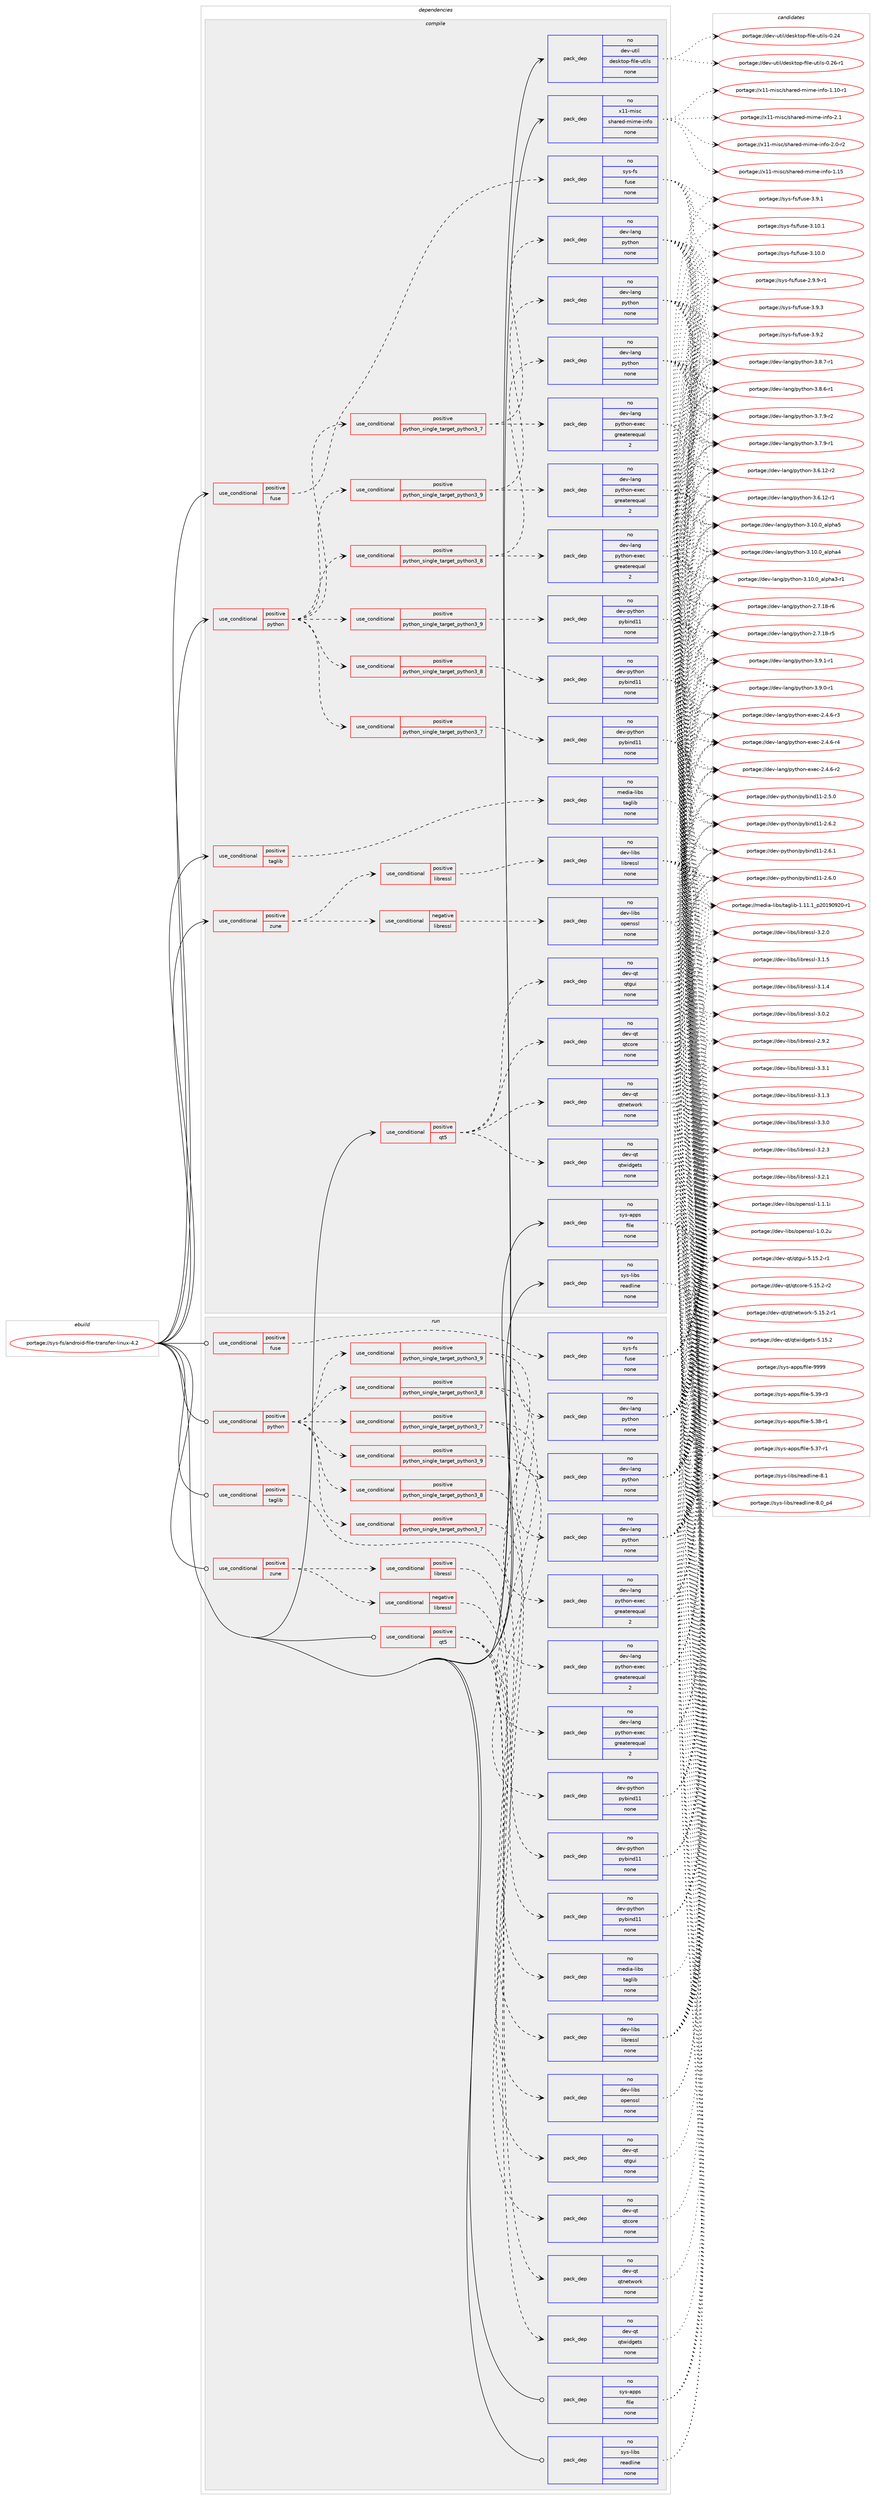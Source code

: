 digraph prolog {

# *************
# Graph options
# *************

newrank=true;
concentrate=true;
compound=true;
graph [rankdir=LR,fontname=Helvetica,fontsize=10,ranksep=1.5];#, ranksep=2.5, nodesep=0.2];
edge  [arrowhead=vee];
node  [fontname=Helvetica,fontsize=10];

# **********
# The ebuild
# **********

subgraph cluster_leftcol {
color=gray;
rank=same;
label=<<i>ebuild</i>>;
id [label="portage://sys-fs/android-file-transfer-linux-4.2", color=red, width=4, href="../sys-fs/android-file-transfer-linux-4.2.svg"];
}

# ****************
# The dependencies
# ****************

subgraph cluster_midcol {
color=gray;
label=<<i>dependencies</i>>;
subgraph cluster_compile {
fillcolor="#eeeeee";
style=filled;
label=<<i>compile</i>>;
subgraph cond2032 {
dependency7655 [label=<<TABLE BORDER="0" CELLBORDER="1" CELLSPACING="0" CELLPADDING="4"><TR><TD ROWSPAN="3" CELLPADDING="10">use_conditional</TD></TR><TR><TD>positive</TD></TR><TR><TD>fuse</TD></TR></TABLE>>, shape=none, color=red];
subgraph pack5521 {
dependency7656 [label=<<TABLE BORDER="0" CELLBORDER="1" CELLSPACING="0" CELLPADDING="4" WIDTH="220"><TR><TD ROWSPAN="6" CELLPADDING="30">pack_dep</TD></TR><TR><TD WIDTH="110">no</TD></TR><TR><TD>sys-fs</TD></TR><TR><TD>fuse</TD></TR><TR><TD>none</TD></TR><TR><TD></TD></TR></TABLE>>, shape=none, color=blue];
}
dependency7655:e -> dependency7656:w [weight=20,style="dashed",arrowhead="vee"];
}
id:e -> dependency7655:w [weight=20,style="solid",arrowhead="vee"];
subgraph cond2033 {
dependency7657 [label=<<TABLE BORDER="0" CELLBORDER="1" CELLSPACING="0" CELLPADDING="4"><TR><TD ROWSPAN="3" CELLPADDING="10">use_conditional</TD></TR><TR><TD>positive</TD></TR><TR><TD>python</TD></TR></TABLE>>, shape=none, color=red];
subgraph cond2034 {
dependency7658 [label=<<TABLE BORDER="0" CELLBORDER="1" CELLSPACING="0" CELLPADDING="4"><TR><TD ROWSPAN="3" CELLPADDING="10">use_conditional</TD></TR><TR><TD>positive</TD></TR><TR><TD>python_single_target_python3_7</TD></TR></TABLE>>, shape=none, color=red];
subgraph pack5522 {
dependency7659 [label=<<TABLE BORDER="0" CELLBORDER="1" CELLSPACING="0" CELLPADDING="4" WIDTH="220"><TR><TD ROWSPAN="6" CELLPADDING="30">pack_dep</TD></TR><TR><TD WIDTH="110">no</TD></TR><TR><TD>dev-lang</TD></TR><TR><TD>python</TD></TR><TR><TD>none</TD></TR><TR><TD></TD></TR></TABLE>>, shape=none, color=blue];
}
dependency7658:e -> dependency7659:w [weight=20,style="dashed",arrowhead="vee"];
subgraph pack5523 {
dependency7660 [label=<<TABLE BORDER="0" CELLBORDER="1" CELLSPACING="0" CELLPADDING="4" WIDTH="220"><TR><TD ROWSPAN="6" CELLPADDING="30">pack_dep</TD></TR><TR><TD WIDTH="110">no</TD></TR><TR><TD>dev-lang</TD></TR><TR><TD>python-exec</TD></TR><TR><TD>greaterequal</TD></TR><TR><TD>2</TD></TR></TABLE>>, shape=none, color=blue];
}
dependency7658:e -> dependency7660:w [weight=20,style="dashed",arrowhead="vee"];
}
dependency7657:e -> dependency7658:w [weight=20,style="dashed",arrowhead="vee"];
subgraph cond2035 {
dependency7661 [label=<<TABLE BORDER="0" CELLBORDER="1" CELLSPACING="0" CELLPADDING="4"><TR><TD ROWSPAN="3" CELLPADDING="10">use_conditional</TD></TR><TR><TD>positive</TD></TR><TR><TD>python_single_target_python3_8</TD></TR></TABLE>>, shape=none, color=red];
subgraph pack5524 {
dependency7662 [label=<<TABLE BORDER="0" CELLBORDER="1" CELLSPACING="0" CELLPADDING="4" WIDTH="220"><TR><TD ROWSPAN="6" CELLPADDING="30">pack_dep</TD></TR><TR><TD WIDTH="110">no</TD></TR><TR><TD>dev-lang</TD></TR><TR><TD>python</TD></TR><TR><TD>none</TD></TR><TR><TD></TD></TR></TABLE>>, shape=none, color=blue];
}
dependency7661:e -> dependency7662:w [weight=20,style="dashed",arrowhead="vee"];
subgraph pack5525 {
dependency7663 [label=<<TABLE BORDER="0" CELLBORDER="1" CELLSPACING="0" CELLPADDING="4" WIDTH="220"><TR><TD ROWSPAN="6" CELLPADDING="30">pack_dep</TD></TR><TR><TD WIDTH="110">no</TD></TR><TR><TD>dev-lang</TD></TR><TR><TD>python-exec</TD></TR><TR><TD>greaterequal</TD></TR><TR><TD>2</TD></TR></TABLE>>, shape=none, color=blue];
}
dependency7661:e -> dependency7663:w [weight=20,style="dashed",arrowhead="vee"];
}
dependency7657:e -> dependency7661:w [weight=20,style="dashed",arrowhead="vee"];
subgraph cond2036 {
dependency7664 [label=<<TABLE BORDER="0" CELLBORDER="1" CELLSPACING="0" CELLPADDING="4"><TR><TD ROWSPAN="3" CELLPADDING="10">use_conditional</TD></TR><TR><TD>positive</TD></TR><TR><TD>python_single_target_python3_9</TD></TR></TABLE>>, shape=none, color=red];
subgraph pack5526 {
dependency7665 [label=<<TABLE BORDER="0" CELLBORDER="1" CELLSPACING="0" CELLPADDING="4" WIDTH="220"><TR><TD ROWSPAN="6" CELLPADDING="30">pack_dep</TD></TR><TR><TD WIDTH="110">no</TD></TR><TR><TD>dev-lang</TD></TR><TR><TD>python</TD></TR><TR><TD>none</TD></TR><TR><TD></TD></TR></TABLE>>, shape=none, color=blue];
}
dependency7664:e -> dependency7665:w [weight=20,style="dashed",arrowhead="vee"];
subgraph pack5527 {
dependency7666 [label=<<TABLE BORDER="0" CELLBORDER="1" CELLSPACING="0" CELLPADDING="4" WIDTH="220"><TR><TD ROWSPAN="6" CELLPADDING="30">pack_dep</TD></TR><TR><TD WIDTH="110">no</TD></TR><TR><TD>dev-lang</TD></TR><TR><TD>python-exec</TD></TR><TR><TD>greaterequal</TD></TR><TR><TD>2</TD></TR></TABLE>>, shape=none, color=blue];
}
dependency7664:e -> dependency7666:w [weight=20,style="dashed",arrowhead="vee"];
}
dependency7657:e -> dependency7664:w [weight=20,style="dashed",arrowhead="vee"];
subgraph cond2037 {
dependency7667 [label=<<TABLE BORDER="0" CELLBORDER="1" CELLSPACING="0" CELLPADDING="4"><TR><TD ROWSPAN="3" CELLPADDING="10">use_conditional</TD></TR><TR><TD>positive</TD></TR><TR><TD>python_single_target_python3_7</TD></TR></TABLE>>, shape=none, color=red];
subgraph pack5528 {
dependency7668 [label=<<TABLE BORDER="0" CELLBORDER="1" CELLSPACING="0" CELLPADDING="4" WIDTH="220"><TR><TD ROWSPAN="6" CELLPADDING="30">pack_dep</TD></TR><TR><TD WIDTH="110">no</TD></TR><TR><TD>dev-python</TD></TR><TR><TD>pybind11</TD></TR><TR><TD>none</TD></TR><TR><TD></TD></TR></TABLE>>, shape=none, color=blue];
}
dependency7667:e -> dependency7668:w [weight=20,style="dashed",arrowhead="vee"];
}
dependency7657:e -> dependency7667:w [weight=20,style="dashed",arrowhead="vee"];
subgraph cond2038 {
dependency7669 [label=<<TABLE BORDER="0" CELLBORDER="1" CELLSPACING="0" CELLPADDING="4"><TR><TD ROWSPAN="3" CELLPADDING="10">use_conditional</TD></TR><TR><TD>positive</TD></TR><TR><TD>python_single_target_python3_8</TD></TR></TABLE>>, shape=none, color=red];
subgraph pack5529 {
dependency7670 [label=<<TABLE BORDER="0" CELLBORDER="1" CELLSPACING="0" CELLPADDING="4" WIDTH="220"><TR><TD ROWSPAN="6" CELLPADDING="30">pack_dep</TD></TR><TR><TD WIDTH="110">no</TD></TR><TR><TD>dev-python</TD></TR><TR><TD>pybind11</TD></TR><TR><TD>none</TD></TR><TR><TD></TD></TR></TABLE>>, shape=none, color=blue];
}
dependency7669:e -> dependency7670:w [weight=20,style="dashed",arrowhead="vee"];
}
dependency7657:e -> dependency7669:w [weight=20,style="dashed",arrowhead="vee"];
subgraph cond2039 {
dependency7671 [label=<<TABLE BORDER="0" CELLBORDER="1" CELLSPACING="0" CELLPADDING="4"><TR><TD ROWSPAN="3" CELLPADDING="10">use_conditional</TD></TR><TR><TD>positive</TD></TR><TR><TD>python_single_target_python3_9</TD></TR></TABLE>>, shape=none, color=red];
subgraph pack5530 {
dependency7672 [label=<<TABLE BORDER="0" CELLBORDER="1" CELLSPACING="0" CELLPADDING="4" WIDTH="220"><TR><TD ROWSPAN="6" CELLPADDING="30">pack_dep</TD></TR><TR><TD WIDTH="110">no</TD></TR><TR><TD>dev-python</TD></TR><TR><TD>pybind11</TD></TR><TR><TD>none</TD></TR><TR><TD></TD></TR></TABLE>>, shape=none, color=blue];
}
dependency7671:e -> dependency7672:w [weight=20,style="dashed",arrowhead="vee"];
}
dependency7657:e -> dependency7671:w [weight=20,style="dashed",arrowhead="vee"];
}
id:e -> dependency7657:w [weight=20,style="solid",arrowhead="vee"];
subgraph cond2040 {
dependency7673 [label=<<TABLE BORDER="0" CELLBORDER="1" CELLSPACING="0" CELLPADDING="4"><TR><TD ROWSPAN="3" CELLPADDING="10">use_conditional</TD></TR><TR><TD>positive</TD></TR><TR><TD>qt5</TD></TR></TABLE>>, shape=none, color=red];
subgraph pack5531 {
dependency7674 [label=<<TABLE BORDER="0" CELLBORDER="1" CELLSPACING="0" CELLPADDING="4" WIDTH="220"><TR><TD ROWSPAN="6" CELLPADDING="30">pack_dep</TD></TR><TR><TD WIDTH="110">no</TD></TR><TR><TD>dev-qt</TD></TR><TR><TD>qtcore</TD></TR><TR><TD>none</TD></TR><TR><TD></TD></TR></TABLE>>, shape=none, color=blue];
}
dependency7673:e -> dependency7674:w [weight=20,style="dashed",arrowhead="vee"];
subgraph pack5532 {
dependency7675 [label=<<TABLE BORDER="0" CELLBORDER="1" CELLSPACING="0" CELLPADDING="4" WIDTH="220"><TR><TD ROWSPAN="6" CELLPADDING="30">pack_dep</TD></TR><TR><TD WIDTH="110">no</TD></TR><TR><TD>dev-qt</TD></TR><TR><TD>qtgui</TD></TR><TR><TD>none</TD></TR><TR><TD></TD></TR></TABLE>>, shape=none, color=blue];
}
dependency7673:e -> dependency7675:w [weight=20,style="dashed",arrowhead="vee"];
subgraph pack5533 {
dependency7676 [label=<<TABLE BORDER="0" CELLBORDER="1" CELLSPACING="0" CELLPADDING="4" WIDTH="220"><TR><TD ROWSPAN="6" CELLPADDING="30">pack_dep</TD></TR><TR><TD WIDTH="110">no</TD></TR><TR><TD>dev-qt</TD></TR><TR><TD>qtnetwork</TD></TR><TR><TD>none</TD></TR><TR><TD></TD></TR></TABLE>>, shape=none, color=blue];
}
dependency7673:e -> dependency7676:w [weight=20,style="dashed",arrowhead="vee"];
subgraph pack5534 {
dependency7677 [label=<<TABLE BORDER="0" CELLBORDER="1" CELLSPACING="0" CELLPADDING="4" WIDTH="220"><TR><TD ROWSPAN="6" CELLPADDING="30">pack_dep</TD></TR><TR><TD WIDTH="110">no</TD></TR><TR><TD>dev-qt</TD></TR><TR><TD>qtwidgets</TD></TR><TR><TD>none</TD></TR><TR><TD></TD></TR></TABLE>>, shape=none, color=blue];
}
dependency7673:e -> dependency7677:w [weight=20,style="dashed",arrowhead="vee"];
}
id:e -> dependency7673:w [weight=20,style="solid",arrowhead="vee"];
subgraph cond2041 {
dependency7678 [label=<<TABLE BORDER="0" CELLBORDER="1" CELLSPACING="0" CELLPADDING="4"><TR><TD ROWSPAN="3" CELLPADDING="10">use_conditional</TD></TR><TR><TD>positive</TD></TR><TR><TD>taglib</TD></TR></TABLE>>, shape=none, color=red];
subgraph pack5535 {
dependency7679 [label=<<TABLE BORDER="0" CELLBORDER="1" CELLSPACING="0" CELLPADDING="4" WIDTH="220"><TR><TD ROWSPAN="6" CELLPADDING="30">pack_dep</TD></TR><TR><TD WIDTH="110">no</TD></TR><TR><TD>media-libs</TD></TR><TR><TD>taglib</TD></TR><TR><TD>none</TD></TR><TR><TD></TD></TR></TABLE>>, shape=none, color=blue];
}
dependency7678:e -> dependency7679:w [weight=20,style="dashed",arrowhead="vee"];
}
id:e -> dependency7678:w [weight=20,style="solid",arrowhead="vee"];
subgraph cond2042 {
dependency7680 [label=<<TABLE BORDER="0" CELLBORDER="1" CELLSPACING="0" CELLPADDING="4"><TR><TD ROWSPAN="3" CELLPADDING="10">use_conditional</TD></TR><TR><TD>positive</TD></TR><TR><TD>zune</TD></TR></TABLE>>, shape=none, color=red];
subgraph cond2043 {
dependency7681 [label=<<TABLE BORDER="0" CELLBORDER="1" CELLSPACING="0" CELLPADDING="4"><TR><TD ROWSPAN="3" CELLPADDING="10">use_conditional</TD></TR><TR><TD>negative</TD></TR><TR><TD>libressl</TD></TR></TABLE>>, shape=none, color=red];
subgraph pack5536 {
dependency7682 [label=<<TABLE BORDER="0" CELLBORDER="1" CELLSPACING="0" CELLPADDING="4" WIDTH="220"><TR><TD ROWSPAN="6" CELLPADDING="30">pack_dep</TD></TR><TR><TD WIDTH="110">no</TD></TR><TR><TD>dev-libs</TD></TR><TR><TD>openssl</TD></TR><TR><TD>none</TD></TR><TR><TD></TD></TR></TABLE>>, shape=none, color=blue];
}
dependency7681:e -> dependency7682:w [weight=20,style="dashed",arrowhead="vee"];
}
dependency7680:e -> dependency7681:w [weight=20,style="dashed",arrowhead="vee"];
subgraph cond2044 {
dependency7683 [label=<<TABLE BORDER="0" CELLBORDER="1" CELLSPACING="0" CELLPADDING="4"><TR><TD ROWSPAN="3" CELLPADDING="10">use_conditional</TD></TR><TR><TD>positive</TD></TR><TR><TD>libressl</TD></TR></TABLE>>, shape=none, color=red];
subgraph pack5537 {
dependency7684 [label=<<TABLE BORDER="0" CELLBORDER="1" CELLSPACING="0" CELLPADDING="4" WIDTH="220"><TR><TD ROWSPAN="6" CELLPADDING="30">pack_dep</TD></TR><TR><TD WIDTH="110">no</TD></TR><TR><TD>dev-libs</TD></TR><TR><TD>libressl</TD></TR><TR><TD>none</TD></TR><TR><TD></TD></TR></TABLE>>, shape=none, color=blue];
}
dependency7683:e -> dependency7684:w [weight=20,style="dashed",arrowhead="vee"];
}
dependency7680:e -> dependency7683:w [weight=20,style="dashed",arrowhead="vee"];
}
id:e -> dependency7680:w [weight=20,style="solid",arrowhead="vee"];
subgraph pack5538 {
dependency7685 [label=<<TABLE BORDER="0" CELLBORDER="1" CELLSPACING="0" CELLPADDING="4" WIDTH="220"><TR><TD ROWSPAN="6" CELLPADDING="30">pack_dep</TD></TR><TR><TD WIDTH="110">no</TD></TR><TR><TD>dev-util</TD></TR><TR><TD>desktop-file-utils</TD></TR><TR><TD>none</TD></TR><TR><TD></TD></TR></TABLE>>, shape=none, color=blue];
}
id:e -> dependency7685:w [weight=20,style="solid",arrowhead="vee"];
subgraph pack5539 {
dependency7686 [label=<<TABLE BORDER="0" CELLBORDER="1" CELLSPACING="0" CELLPADDING="4" WIDTH="220"><TR><TD ROWSPAN="6" CELLPADDING="30">pack_dep</TD></TR><TR><TD WIDTH="110">no</TD></TR><TR><TD>sys-apps</TD></TR><TR><TD>file</TD></TR><TR><TD>none</TD></TR><TR><TD></TD></TR></TABLE>>, shape=none, color=blue];
}
id:e -> dependency7686:w [weight=20,style="solid",arrowhead="vee"];
subgraph pack5540 {
dependency7687 [label=<<TABLE BORDER="0" CELLBORDER="1" CELLSPACING="0" CELLPADDING="4" WIDTH="220"><TR><TD ROWSPAN="6" CELLPADDING="30">pack_dep</TD></TR><TR><TD WIDTH="110">no</TD></TR><TR><TD>sys-libs</TD></TR><TR><TD>readline</TD></TR><TR><TD>none</TD></TR><TR><TD></TD></TR></TABLE>>, shape=none, color=blue];
}
id:e -> dependency7687:w [weight=20,style="solid",arrowhead="vee"];
subgraph pack5541 {
dependency7688 [label=<<TABLE BORDER="0" CELLBORDER="1" CELLSPACING="0" CELLPADDING="4" WIDTH="220"><TR><TD ROWSPAN="6" CELLPADDING="30">pack_dep</TD></TR><TR><TD WIDTH="110">no</TD></TR><TR><TD>x11-misc</TD></TR><TR><TD>shared-mime-info</TD></TR><TR><TD>none</TD></TR><TR><TD></TD></TR></TABLE>>, shape=none, color=blue];
}
id:e -> dependency7688:w [weight=20,style="solid",arrowhead="vee"];
}
subgraph cluster_compileandrun {
fillcolor="#eeeeee";
style=filled;
label=<<i>compile and run</i>>;
}
subgraph cluster_run {
fillcolor="#eeeeee";
style=filled;
label=<<i>run</i>>;
subgraph cond2045 {
dependency7689 [label=<<TABLE BORDER="0" CELLBORDER="1" CELLSPACING="0" CELLPADDING="4"><TR><TD ROWSPAN="3" CELLPADDING="10">use_conditional</TD></TR><TR><TD>positive</TD></TR><TR><TD>fuse</TD></TR></TABLE>>, shape=none, color=red];
subgraph pack5542 {
dependency7690 [label=<<TABLE BORDER="0" CELLBORDER="1" CELLSPACING="0" CELLPADDING="4" WIDTH="220"><TR><TD ROWSPAN="6" CELLPADDING="30">pack_dep</TD></TR><TR><TD WIDTH="110">no</TD></TR><TR><TD>sys-fs</TD></TR><TR><TD>fuse</TD></TR><TR><TD>none</TD></TR><TR><TD></TD></TR></TABLE>>, shape=none, color=blue];
}
dependency7689:e -> dependency7690:w [weight=20,style="dashed",arrowhead="vee"];
}
id:e -> dependency7689:w [weight=20,style="solid",arrowhead="odot"];
subgraph cond2046 {
dependency7691 [label=<<TABLE BORDER="0" CELLBORDER="1" CELLSPACING="0" CELLPADDING="4"><TR><TD ROWSPAN="3" CELLPADDING="10">use_conditional</TD></TR><TR><TD>positive</TD></TR><TR><TD>python</TD></TR></TABLE>>, shape=none, color=red];
subgraph cond2047 {
dependency7692 [label=<<TABLE BORDER="0" CELLBORDER="1" CELLSPACING="0" CELLPADDING="4"><TR><TD ROWSPAN="3" CELLPADDING="10">use_conditional</TD></TR><TR><TD>positive</TD></TR><TR><TD>python_single_target_python3_7</TD></TR></TABLE>>, shape=none, color=red];
subgraph pack5543 {
dependency7693 [label=<<TABLE BORDER="0" CELLBORDER="1" CELLSPACING="0" CELLPADDING="4" WIDTH="220"><TR><TD ROWSPAN="6" CELLPADDING="30">pack_dep</TD></TR><TR><TD WIDTH="110">no</TD></TR><TR><TD>dev-lang</TD></TR><TR><TD>python</TD></TR><TR><TD>none</TD></TR><TR><TD></TD></TR></TABLE>>, shape=none, color=blue];
}
dependency7692:e -> dependency7693:w [weight=20,style="dashed",arrowhead="vee"];
subgraph pack5544 {
dependency7694 [label=<<TABLE BORDER="0" CELLBORDER="1" CELLSPACING="0" CELLPADDING="4" WIDTH="220"><TR><TD ROWSPAN="6" CELLPADDING="30">pack_dep</TD></TR><TR><TD WIDTH="110">no</TD></TR><TR><TD>dev-lang</TD></TR><TR><TD>python-exec</TD></TR><TR><TD>greaterequal</TD></TR><TR><TD>2</TD></TR></TABLE>>, shape=none, color=blue];
}
dependency7692:e -> dependency7694:w [weight=20,style="dashed",arrowhead="vee"];
}
dependency7691:e -> dependency7692:w [weight=20,style="dashed",arrowhead="vee"];
subgraph cond2048 {
dependency7695 [label=<<TABLE BORDER="0" CELLBORDER="1" CELLSPACING="0" CELLPADDING="4"><TR><TD ROWSPAN="3" CELLPADDING="10">use_conditional</TD></TR><TR><TD>positive</TD></TR><TR><TD>python_single_target_python3_8</TD></TR></TABLE>>, shape=none, color=red];
subgraph pack5545 {
dependency7696 [label=<<TABLE BORDER="0" CELLBORDER="1" CELLSPACING="0" CELLPADDING="4" WIDTH="220"><TR><TD ROWSPAN="6" CELLPADDING="30">pack_dep</TD></TR><TR><TD WIDTH="110">no</TD></TR><TR><TD>dev-lang</TD></TR><TR><TD>python</TD></TR><TR><TD>none</TD></TR><TR><TD></TD></TR></TABLE>>, shape=none, color=blue];
}
dependency7695:e -> dependency7696:w [weight=20,style="dashed",arrowhead="vee"];
subgraph pack5546 {
dependency7697 [label=<<TABLE BORDER="0" CELLBORDER="1" CELLSPACING="0" CELLPADDING="4" WIDTH="220"><TR><TD ROWSPAN="6" CELLPADDING="30">pack_dep</TD></TR><TR><TD WIDTH="110">no</TD></TR><TR><TD>dev-lang</TD></TR><TR><TD>python-exec</TD></TR><TR><TD>greaterequal</TD></TR><TR><TD>2</TD></TR></TABLE>>, shape=none, color=blue];
}
dependency7695:e -> dependency7697:w [weight=20,style="dashed",arrowhead="vee"];
}
dependency7691:e -> dependency7695:w [weight=20,style="dashed",arrowhead="vee"];
subgraph cond2049 {
dependency7698 [label=<<TABLE BORDER="0" CELLBORDER="1" CELLSPACING="0" CELLPADDING="4"><TR><TD ROWSPAN="3" CELLPADDING="10">use_conditional</TD></TR><TR><TD>positive</TD></TR><TR><TD>python_single_target_python3_9</TD></TR></TABLE>>, shape=none, color=red];
subgraph pack5547 {
dependency7699 [label=<<TABLE BORDER="0" CELLBORDER="1" CELLSPACING="0" CELLPADDING="4" WIDTH="220"><TR><TD ROWSPAN="6" CELLPADDING="30">pack_dep</TD></TR><TR><TD WIDTH="110">no</TD></TR><TR><TD>dev-lang</TD></TR><TR><TD>python</TD></TR><TR><TD>none</TD></TR><TR><TD></TD></TR></TABLE>>, shape=none, color=blue];
}
dependency7698:e -> dependency7699:w [weight=20,style="dashed",arrowhead="vee"];
subgraph pack5548 {
dependency7700 [label=<<TABLE BORDER="0" CELLBORDER="1" CELLSPACING="0" CELLPADDING="4" WIDTH="220"><TR><TD ROWSPAN="6" CELLPADDING="30">pack_dep</TD></TR><TR><TD WIDTH="110">no</TD></TR><TR><TD>dev-lang</TD></TR><TR><TD>python-exec</TD></TR><TR><TD>greaterequal</TD></TR><TR><TD>2</TD></TR></TABLE>>, shape=none, color=blue];
}
dependency7698:e -> dependency7700:w [weight=20,style="dashed",arrowhead="vee"];
}
dependency7691:e -> dependency7698:w [weight=20,style="dashed",arrowhead="vee"];
subgraph cond2050 {
dependency7701 [label=<<TABLE BORDER="0" CELLBORDER="1" CELLSPACING="0" CELLPADDING="4"><TR><TD ROWSPAN="3" CELLPADDING="10">use_conditional</TD></TR><TR><TD>positive</TD></TR><TR><TD>python_single_target_python3_7</TD></TR></TABLE>>, shape=none, color=red];
subgraph pack5549 {
dependency7702 [label=<<TABLE BORDER="0" CELLBORDER="1" CELLSPACING="0" CELLPADDING="4" WIDTH="220"><TR><TD ROWSPAN="6" CELLPADDING="30">pack_dep</TD></TR><TR><TD WIDTH="110">no</TD></TR><TR><TD>dev-python</TD></TR><TR><TD>pybind11</TD></TR><TR><TD>none</TD></TR><TR><TD></TD></TR></TABLE>>, shape=none, color=blue];
}
dependency7701:e -> dependency7702:w [weight=20,style="dashed",arrowhead="vee"];
}
dependency7691:e -> dependency7701:w [weight=20,style="dashed",arrowhead="vee"];
subgraph cond2051 {
dependency7703 [label=<<TABLE BORDER="0" CELLBORDER="1" CELLSPACING="0" CELLPADDING="4"><TR><TD ROWSPAN="3" CELLPADDING="10">use_conditional</TD></TR><TR><TD>positive</TD></TR><TR><TD>python_single_target_python3_8</TD></TR></TABLE>>, shape=none, color=red];
subgraph pack5550 {
dependency7704 [label=<<TABLE BORDER="0" CELLBORDER="1" CELLSPACING="0" CELLPADDING="4" WIDTH="220"><TR><TD ROWSPAN="6" CELLPADDING="30">pack_dep</TD></TR><TR><TD WIDTH="110">no</TD></TR><TR><TD>dev-python</TD></TR><TR><TD>pybind11</TD></TR><TR><TD>none</TD></TR><TR><TD></TD></TR></TABLE>>, shape=none, color=blue];
}
dependency7703:e -> dependency7704:w [weight=20,style="dashed",arrowhead="vee"];
}
dependency7691:e -> dependency7703:w [weight=20,style="dashed",arrowhead="vee"];
subgraph cond2052 {
dependency7705 [label=<<TABLE BORDER="0" CELLBORDER="1" CELLSPACING="0" CELLPADDING="4"><TR><TD ROWSPAN="3" CELLPADDING="10">use_conditional</TD></TR><TR><TD>positive</TD></TR><TR><TD>python_single_target_python3_9</TD></TR></TABLE>>, shape=none, color=red];
subgraph pack5551 {
dependency7706 [label=<<TABLE BORDER="0" CELLBORDER="1" CELLSPACING="0" CELLPADDING="4" WIDTH="220"><TR><TD ROWSPAN="6" CELLPADDING="30">pack_dep</TD></TR><TR><TD WIDTH="110">no</TD></TR><TR><TD>dev-python</TD></TR><TR><TD>pybind11</TD></TR><TR><TD>none</TD></TR><TR><TD></TD></TR></TABLE>>, shape=none, color=blue];
}
dependency7705:e -> dependency7706:w [weight=20,style="dashed",arrowhead="vee"];
}
dependency7691:e -> dependency7705:w [weight=20,style="dashed",arrowhead="vee"];
}
id:e -> dependency7691:w [weight=20,style="solid",arrowhead="odot"];
subgraph cond2053 {
dependency7707 [label=<<TABLE BORDER="0" CELLBORDER="1" CELLSPACING="0" CELLPADDING="4"><TR><TD ROWSPAN="3" CELLPADDING="10">use_conditional</TD></TR><TR><TD>positive</TD></TR><TR><TD>qt5</TD></TR></TABLE>>, shape=none, color=red];
subgraph pack5552 {
dependency7708 [label=<<TABLE BORDER="0" CELLBORDER="1" CELLSPACING="0" CELLPADDING="4" WIDTH="220"><TR><TD ROWSPAN="6" CELLPADDING="30">pack_dep</TD></TR><TR><TD WIDTH="110">no</TD></TR><TR><TD>dev-qt</TD></TR><TR><TD>qtcore</TD></TR><TR><TD>none</TD></TR><TR><TD></TD></TR></TABLE>>, shape=none, color=blue];
}
dependency7707:e -> dependency7708:w [weight=20,style="dashed",arrowhead="vee"];
subgraph pack5553 {
dependency7709 [label=<<TABLE BORDER="0" CELLBORDER="1" CELLSPACING="0" CELLPADDING="4" WIDTH="220"><TR><TD ROWSPAN="6" CELLPADDING="30">pack_dep</TD></TR><TR><TD WIDTH="110">no</TD></TR><TR><TD>dev-qt</TD></TR><TR><TD>qtgui</TD></TR><TR><TD>none</TD></TR><TR><TD></TD></TR></TABLE>>, shape=none, color=blue];
}
dependency7707:e -> dependency7709:w [weight=20,style="dashed",arrowhead="vee"];
subgraph pack5554 {
dependency7710 [label=<<TABLE BORDER="0" CELLBORDER="1" CELLSPACING="0" CELLPADDING="4" WIDTH="220"><TR><TD ROWSPAN="6" CELLPADDING="30">pack_dep</TD></TR><TR><TD WIDTH="110">no</TD></TR><TR><TD>dev-qt</TD></TR><TR><TD>qtnetwork</TD></TR><TR><TD>none</TD></TR><TR><TD></TD></TR></TABLE>>, shape=none, color=blue];
}
dependency7707:e -> dependency7710:w [weight=20,style="dashed",arrowhead="vee"];
subgraph pack5555 {
dependency7711 [label=<<TABLE BORDER="0" CELLBORDER="1" CELLSPACING="0" CELLPADDING="4" WIDTH="220"><TR><TD ROWSPAN="6" CELLPADDING="30">pack_dep</TD></TR><TR><TD WIDTH="110">no</TD></TR><TR><TD>dev-qt</TD></TR><TR><TD>qtwidgets</TD></TR><TR><TD>none</TD></TR><TR><TD></TD></TR></TABLE>>, shape=none, color=blue];
}
dependency7707:e -> dependency7711:w [weight=20,style="dashed",arrowhead="vee"];
}
id:e -> dependency7707:w [weight=20,style="solid",arrowhead="odot"];
subgraph cond2054 {
dependency7712 [label=<<TABLE BORDER="0" CELLBORDER="1" CELLSPACING="0" CELLPADDING="4"><TR><TD ROWSPAN="3" CELLPADDING="10">use_conditional</TD></TR><TR><TD>positive</TD></TR><TR><TD>taglib</TD></TR></TABLE>>, shape=none, color=red];
subgraph pack5556 {
dependency7713 [label=<<TABLE BORDER="0" CELLBORDER="1" CELLSPACING="0" CELLPADDING="4" WIDTH="220"><TR><TD ROWSPAN="6" CELLPADDING="30">pack_dep</TD></TR><TR><TD WIDTH="110">no</TD></TR><TR><TD>media-libs</TD></TR><TR><TD>taglib</TD></TR><TR><TD>none</TD></TR><TR><TD></TD></TR></TABLE>>, shape=none, color=blue];
}
dependency7712:e -> dependency7713:w [weight=20,style="dashed",arrowhead="vee"];
}
id:e -> dependency7712:w [weight=20,style="solid",arrowhead="odot"];
subgraph cond2055 {
dependency7714 [label=<<TABLE BORDER="0" CELLBORDER="1" CELLSPACING="0" CELLPADDING="4"><TR><TD ROWSPAN="3" CELLPADDING="10">use_conditional</TD></TR><TR><TD>positive</TD></TR><TR><TD>zune</TD></TR></TABLE>>, shape=none, color=red];
subgraph cond2056 {
dependency7715 [label=<<TABLE BORDER="0" CELLBORDER="1" CELLSPACING="0" CELLPADDING="4"><TR><TD ROWSPAN="3" CELLPADDING="10">use_conditional</TD></TR><TR><TD>negative</TD></TR><TR><TD>libressl</TD></TR></TABLE>>, shape=none, color=red];
subgraph pack5557 {
dependency7716 [label=<<TABLE BORDER="0" CELLBORDER="1" CELLSPACING="0" CELLPADDING="4" WIDTH="220"><TR><TD ROWSPAN="6" CELLPADDING="30">pack_dep</TD></TR><TR><TD WIDTH="110">no</TD></TR><TR><TD>dev-libs</TD></TR><TR><TD>openssl</TD></TR><TR><TD>none</TD></TR><TR><TD></TD></TR></TABLE>>, shape=none, color=blue];
}
dependency7715:e -> dependency7716:w [weight=20,style="dashed",arrowhead="vee"];
}
dependency7714:e -> dependency7715:w [weight=20,style="dashed",arrowhead="vee"];
subgraph cond2057 {
dependency7717 [label=<<TABLE BORDER="0" CELLBORDER="1" CELLSPACING="0" CELLPADDING="4"><TR><TD ROWSPAN="3" CELLPADDING="10">use_conditional</TD></TR><TR><TD>positive</TD></TR><TR><TD>libressl</TD></TR></TABLE>>, shape=none, color=red];
subgraph pack5558 {
dependency7718 [label=<<TABLE BORDER="0" CELLBORDER="1" CELLSPACING="0" CELLPADDING="4" WIDTH="220"><TR><TD ROWSPAN="6" CELLPADDING="30">pack_dep</TD></TR><TR><TD WIDTH="110">no</TD></TR><TR><TD>dev-libs</TD></TR><TR><TD>libressl</TD></TR><TR><TD>none</TD></TR><TR><TD></TD></TR></TABLE>>, shape=none, color=blue];
}
dependency7717:e -> dependency7718:w [weight=20,style="dashed",arrowhead="vee"];
}
dependency7714:e -> dependency7717:w [weight=20,style="dashed",arrowhead="vee"];
}
id:e -> dependency7714:w [weight=20,style="solid",arrowhead="odot"];
subgraph pack5559 {
dependency7719 [label=<<TABLE BORDER="0" CELLBORDER="1" CELLSPACING="0" CELLPADDING="4" WIDTH="220"><TR><TD ROWSPAN="6" CELLPADDING="30">pack_dep</TD></TR><TR><TD WIDTH="110">no</TD></TR><TR><TD>sys-apps</TD></TR><TR><TD>file</TD></TR><TR><TD>none</TD></TR><TR><TD></TD></TR></TABLE>>, shape=none, color=blue];
}
id:e -> dependency7719:w [weight=20,style="solid",arrowhead="odot"];
subgraph pack5560 {
dependency7720 [label=<<TABLE BORDER="0" CELLBORDER="1" CELLSPACING="0" CELLPADDING="4" WIDTH="220"><TR><TD ROWSPAN="6" CELLPADDING="30">pack_dep</TD></TR><TR><TD WIDTH="110">no</TD></TR><TR><TD>sys-libs</TD></TR><TR><TD>readline</TD></TR><TR><TD>none</TD></TR><TR><TD></TD></TR></TABLE>>, shape=none, color=blue];
}
id:e -> dependency7720:w [weight=20,style="solid",arrowhead="odot"];
}
}

# **************
# The candidates
# **************

subgraph cluster_choices {
rank=same;
color=gray;
label=<<i>candidates</i>>;

subgraph choice5521 {
color=black;
nodesep=1;
choice1151211154510211547102117115101455146574651 [label="portage://sys-fs/fuse-3.9.3", color=red, width=4,href="../sys-fs/fuse-3.9.3.svg"];
choice1151211154510211547102117115101455146574650 [label="portage://sys-fs/fuse-3.9.2", color=red, width=4,href="../sys-fs/fuse-3.9.2.svg"];
choice1151211154510211547102117115101455146574649 [label="portage://sys-fs/fuse-3.9.1", color=red, width=4,href="../sys-fs/fuse-3.9.1.svg"];
choice115121115451021154710211711510145514649484649 [label="portage://sys-fs/fuse-3.10.1", color=red, width=4,href="../sys-fs/fuse-3.10.1.svg"];
choice115121115451021154710211711510145514649484648 [label="portage://sys-fs/fuse-3.10.0", color=red, width=4,href="../sys-fs/fuse-3.10.0.svg"];
choice11512111545102115471021171151014550465746574511449 [label="portage://sys-fs/fuse-2.9.9-r1", color=red, width=4,href="../sys-fs/fuse-2.9.9-r1.svg"];
dependency7656:e -> choice1151211154510211547102117115101455146574651:w [style=dotted,weight="100"];
dependency7656:e -> choice1151211154510211547102117115101455146574650:w [style=dotted,weight="100"];
dependency7656:e -> choice1151211154510211547102117115101455146574649:w [style=dotted,weight="100"];
dependency7656:e -> choice115121115451021154710211711510145514649484649:w [style=dotted,weight="100"];
dependency7656:e -> choice115121115451021154710211711510145514649484648:w [style=dotted,weight="100"];
dependency7656:e -> choice11512111545102115471021171151014550465746574511449:w [style=dotted,weight="100"];
}
subgraph choice5522 {
color=black;
nodesep=1;
choice1001011184510897110103471121211161041111104551465746494511449 [label="portage://dev-lang/python-3.9.1-r1", color=red, width=4,href="../dev-lang/python-3.9.1-r1.svg"];
choice1001011184510897110103471121211161041111104551465746484511449 [label="portage://dev-lang/python-3.9.0-r1", color=red, width=4,href="../dev-lang/python-3.9.0-r1.svg"];
choice1001011184510897110103471121211161041111104551465646554511449 [label="portage://dev-lang/python-3.8.7-r1", color=red, width=4,href="../dev-lang/python-3.8.7-r1.svg"];
choice1001011184510897110103471121211161041111104551465646544511449 [label="portage://dev-lang/python-3.8.6-r1", color=red, width=4,href="../dev-lang/python-3.8.6-r1.svg"];
choice1001011184510897110103471121211161041111104551465546574511450 [label="portage://dev-lang/python-3.7.9-r2", color=red, width=4,href="../dev-lang/python-3.7.9-r2.svg"];
choice1001011184510897110103471121211161041111104551465546574511449 [label="portage://dev-lang/python-3.7.9-r1", color=red, width=4,href="../dev-lang/python-3.7.9-r1.svg"];
choice100101118451089711010347112121116104111110455146544649504511450 [label="portage://dev-lang/python-3.6.12-r2", color=red, width=4,href="../dev-lang/python-3.6.12-r2.svg"];
choice100101118451089711010347112121116104111110455146544649504511449 [label="portage://dev-lang/python-3.6.12-r1", color=red, width=4,href="../dev-lang/python-3.6.12-r1.svg"];
choice1001011184510897110103471121211161041111104551464948464895971081121049753 [label="portage://dev-lang/python-3.10.0_alpha5", color=red, width=4,href="../dev-lang/python-3.10.0_alpha5.svg"];
choice1001011184510897110103471121211161041111104551464948464895971081121049752 [label="portage://dev-lang/python-3.10.0_alpha4", color=red, width=4,href="../dev-lang/python-3.10.0_alpha4.svg"];
choice10010111845108971101034711212111610411111045514649484648959710811210497514511449 [label="portage://dev-lang/python-3.10.0_alpha3-r1", color=red, width=4,href="../dev-lang/python-3.10.0_alpha3-r1.svg"];
choice100101118451089711010347112121116104111110455046554649564511454 [label="portage://dev-lang/python-2.7.18-r6", color=red, width=4,href="../dev-lang/python-2.7.18-r6.svg"];
choice100101118451089711010347112121116104111110455046554649564511453 [label="portage://dev-lang/python-2.7.18-r5", color=red, width=4,href="../dev-lang/python-2.7.18-r5.svg"];
dependency7659:e -> choice1001011184510897110103471121211161041111104551465746494511449:w [style=dotted,weight="100"];
dependency7659:e -> choice1001011184510897110103471121211161041111104551465746484511449:w [style=dotted,weight="100"];
dependency7659:e -> choice1001011184510897110103471121211161041111104551465646554511449:w [style=dotted,weight="100"];
dependency7659:e -> choice1001011184510897110103471121211161041111104551465646544511449:w [style=dotted,weight="100"];
dependency7659:e -> choice1001011184510897110103471121211161041111104551465546574511450:w [style=dotted,weight="100"];
dependency7659:e -> choice1001011184510897110103471121211161041111104551465546574511449:w [style=dotted,weight="100"];
dependency7659:e -> choice100101118451089711010347112121116104111110455146544649504511450:w [style=dotted,weight="100"];
dependency7659:e -> choice100101118451089711010347112121116104111110455146544649504511449:w [style=dotted,weight="100"];
dependency7659:e -> choice1001011184510897110103471121211161041111104551464948464895971081121049753:w [style=dotted,weight="100"];
dependency7659:e -> choice1001011184510897110103471121211161041111104551464948464895971081121049752:w [style=dotted,weight="100"];
dependency7659:e -> choice10010111845108971101034711212111610411111045514649484648959710811210497514511449:w [style=dotted,weight="100"];
dependency7659:e -> choice100101118451089711010347112121116104111110455046554649564511454:w [style=dotted,weight="100"];
dependency7659:e -> choice100101118451089711010347112121116104111110455046554649564511453:w [style=dotted,weight="100"];
}
subgraph choice5523 {
color=black;
nodesep=1;
choice10010111845108971101034711212111610411111045101120101994550465246544511452 [label="portage://dev-lang/python-exec-2.4.6-r4", color=red, width=4,href="../dev-lang/python-exec-2.4.6-r4.svg"];
choice10010111845108971101034711212111610411111045101120101994550465246544511451 [label="portage://dev-lang/python-exec-2.4.6-r3", color=red, width=4,href="../dev-lang/python-exec-2.4.6-r3.svg"];
choice10010111845108971101034711212111610411111045101120101994550465246544511450 [label="portage://dev-lang/python-exec-2.4.6-r2", color=red, width=4,href="../dev-lang/python-exec-2.4.6-r2.svg"];
dependency7660:e -> choice10010111845108971101034711212111610411111045101120101994550465246544511452:w [style=dotted,weight="100"];
dependency7660:e -> choice10010111845108971101034711212111610411111045101120101994550465246544511451:w [style=dotted,weight="100"];
dependency7660:e -> choice10010111845108971101034711212111610411111045101120101994550465246544511450:w [style=dotted,weight="100"];
}
subgraph choice5524 {
color=black;
nodesep=1;
choice1001011184510897110103471121211161041111104551465746494511449 [label="portage://dev-lang/python-3.9.1-r1", color=red, width=4,href="../dev-lang/python-3.9.1-r1.svg"];
choice1001011184510897110103471121211161041111104551465746484511449 [label="portage://dev-lang/python-3.9.0-r1", color=red, width=4,href="../dev-lang/python-3.9.0-r1.svg"];
choice1001011184510897110103471121211161041111104551465646554511449 [label="portage://dev-lang/python-3.8.7-r1", color=red, width=4,href="../dev-lang/python-3.8.7-r1.svg"];
choice1001011184510897110103471121211161041111104551465646544511449 [label="portage://dev-lang/python-3.8.6-r1", color=red, width=4,href="../dev-lang/python-3.8.6-r1.svg"];
choice1001011184510897110103471121211161041111104551465546574511450 [label="portage://dev-lang/python-3.7.9-r2", color=red, width=4,href="../dev-lang/python-3.7.9-r2.svg"];
choice1001011184510897110103471121211161041111104551465546574511449 [label="portage://dev-lang/python-3.7.9-r1", color=red, width=4,href="../dev-lang/python-3.7.9-r1.svg"];
choice100101118451089711010347112121116104111110455146544649504511450 [label="portage://dev-lang/python-3.6.12-r2", color=red, width=4,href="../dev-lang/python-3.6.12-r2.svg"];
choice100101118451089711010347112121116104111110455146544649504511449 [label="portage://dev-lang/python-3.6.12-r1", color=red, width=4,href="../dev-lang/python-3.6.12-r1.svg"];
choice1001011184510897110103471121211161041111104551464948464895971081121049753 [label="portage://dev-lang/python-3.10.0_alpha5", color=red, width=4,href="../dev-lang/python-3.10.0_alpha5.svg"];
choice1001011184510897110103471121211161041111104551464948464895971081121049752 [label="portage://dev-lang/python-3.10.0_alpha4", color=red, width=4,href="../dev-lang/python-3.10.0_alpha4.svg"];
choice10010111845108971101034711212111610411111045514649484648959710811210497514511449 [label="portage://dev-lang/python-3.10.0_alpha3-r1", color=red, width=4,href="../dev-lang/python-3.10.0_alpha3-r1.svg"];
choice100101118451089711010347112121116104111110455046554649564511454 [label="portage://dev-lang/python-2.7.18-r6", color=red, width=4,href="../dev-lang/python-2.7.18-r6.svg"];
choice100101118451089711010347112121116104111110455046554649564511453 [label="portage://dev-lang/python-2.7.18-r5", color=red, width=4,href="../dev-lang/python-2.7.18-r5.svg"];
dependency7662:e -> choice1001011184510897110103471121211161041111104551465746494511449:w [style=dotted,weight="100"];
dependency7662:e -> choice1001011184510897110103471121211161041111104551465746484511449:w [style=dotted,weight="100"];
dependency7662:e -> choice1001011184510897110103471121211161041111104551465646554511449:w [style=dotted,weight="100"];
dependency7662:e -> choice1001011184510897110103471121211161041111104551465646544511449:w [style=dotted,weight="100"];
dependency7662:e -> choice1001011184510897110103471121211161041111104551465546574511450:w [style=dotted,weight="100"];
dependency7662:e -> choice1001011184510897110103471121211161041111104551465546574511449:w [style=dotted,weight="100"];
dependency7662:e -> choice100101118451089711010347112121116104111110455146544649504511450:w [style=dotted,weight="100"];
dependency7662:e -> choice100101118451089711010347112121116104111110455146544649504511449:w [style=dotted,weight="100"];
dependency7662:e -> choice1001011184510897110103471121211161041111104551464948464895971081121049753:w [style=dotted,weight="100"];
dependency7662:e -> choice1001011184510897110103471121211161041111104551464948464895971081121049752:w [style=dotted,weight="100"];
dependency7662:e -> choice10010111845108971101034711212111610411111045514649484648959710811210497514511449:w [style=dotted,weight="100"];
dependency7662:e -> choice100101118451089711010347112121116104111110455046554649564511454:w [style=dotted,weight="100"];
dependency7662:e -> choice100101118451089711010347112121116104111110455046554649564511453:w [style=dotted,weight="100"];
}
subgraph choice5525 {
color=black;
nodesep=1;
choice10010111845108971101034711212111610411111045101120101994550465246544511452 [label="portage://dev-lang/python-exec-2.4.6-r4", color=red, width=4,href="../dev-lang/python-exec-2.4.6-r4.svg"];
choice10010111845108971101034711212111610411111045101120101994550465246544511451 [label="portage://dev-lang/python-exec-2.4.6-r3", color=red, width=4,href="../dev-lang/python-exec-2.4.6-r3.svg"];
choice10010111845108971101034711212111610411111045101120101994550465246544511450 [label="portage://dev-lang/python-exec-2.4.6-r2", color=red, width=4,href="../dev-lang/python-exec-2.4.6-r2.svg"];
dependency7663:e -> choice10010111845108971101034711212111610411111045101120101994550465246544511452:w [style=dotted,weight="100"];
dependency7663:e -> choice10010111845108971101034711212111610411111045101120101994550465246544511451:w [style=dotted,weight="100"];
dependency7663:e -> choice10010111845108971101034711212111610411111045101120101994550465246544511450:w [style=dotted,weight="100"];
}
subgraph choice5526 {
color=black;
nodesep=1;
choice1001011184510897110103471121211161041111104551465746494511449 [label="portage://dev-lang/python-3.9.1-r1", color=red, width=4,href="../dev-lang/python-3.9.1-r1.svg"];
choice1001011184510897110103471121211161041111104551465746484511449 [label="portage://dev-lang/python-3.9.0-r1", color=red, width=4,href="../dev-lang/python-3.9.0-r1.svg"];
choice1001011184510897110103471121211161041111104551465646554511449 [label="portage://dev-lang/python-3.8.7-r1", color=red, width=4,href="../dev-lang/python-3.8.7-r1.svg"];
choice1001011184510897110103471121211161041111104551465646544511449 [label="portage://dev-lang/python-3.8.6-r1", color=red, width=4,href="../dev-lang/python-3.8.6-r1.svg"];
choice1001011184510897110103471121211161041111104551465546574511450 [label="portage://dev-lang/python-3.7.9-r2", color=red, width=4,href="../dev-lang/python-3.7.9-r2.svg"];
choice1001011184510897110103471121211161041111104551465546574511449 [label="portage://dev-lang/python-3.7.9-r1", color=red, width=4,href="../dev-lang/python-3.7.9-r1.svg"];
choice100101118451089711010347112121116104111110455146544649504511450 [label="portage://dev-lang/python-3.6.12-r2", color=red, width=4,href="../dev-lang/python-3.6.12-r2.svg"];
choice100101118451089711010347112121116104111110455146544649504511449 [label="portage://dev-lang/python-3.6.12-r1", color=red, width=4,href="../dev-lang/python-3.6.12-r1.svg"];
choice1001011184510897110103471121211161041111104551464948464895971081121049753 [label="portage://dev-lang/python-3.10.0_alpha5", color=red, width=4,href="../dev-lang/python-3.10.0_alpha5.svg"];
choice1001011184510897110103471121211161041111104551464948464895971081121049752 [label="portage://dev-lang/python-3.10.0_alpha4", color=red, width=4,href="../dev-lang/python-3.10.0_alpha4.svg"];
choice10010111845108971101034711212111610411111045514649484648959710811210497514511449 [label="portage://dev-lang/python-3.10.0_alpha3-r1", color=red, width=4,href="../dev-lang/python-3.10.0_alpha3-r1.svg"];
choice100101118451089711010347112121116104111110455046554649564511454 [label="portage://dev-lang/python-2.7.18-r6", color=red, width=4,href="../dev-lang/python-2.7.18-r6.svg"];
choice100101118451089711010347112121116104111110455046554649564511453 [label="portage://dev-lang/python-2.7.18-r5", color=red, width=4,href="../dev-lang/python-2.7.18-r5.svg"];
dependency7665:e -> choice1001011184510897110103471121211161041111104551465746494511449:w [style=dotted,weight="100"];
dependency7665:e -> choice1001011184510897110103471121211161041111104551465746484511449:w [style=dotted,weight="100"];
dependency7665:e -> choice1001011184510897110103471121211161041111104551465646554511449:w [style=dotted,weight="100"];
dependency7665:e -> choice1001011184510897110103471121211161041111104551465646544511449:w [style=dotted,weight="100"];
dependency7665:e -> choice1001011184510897110103471121211161041111104551465546574511450:w [style=dotted,weight="100"];
dependency7665:e -> choice1001011184510897110103471121211161041111104551465546574511449:w [style=dotted,weight="100"];
dependency7665:e -> choice100101118451089711010347112121116104111110455146544649504511450:w [style=dotted,weight="100"];
dependency7665:e -> choice100101118451089711010347112121116104111110455146544649504511449:w [style=dotted,weight="100"];
dependency7665:e -> choice1001011184510897110103471121211161041111104551464948464895971081121049753:w [style=dotted,weight="100"];
dependency7665:e -> choice1001011184510897110103471121211161041111104551464948464895971081121049752:w [style=dotted,weight="100"];
dependency7665:e -> choice10010111845108971101034711212111610411111045514649484648959710811210497514511449:w [style=dotted,weight="100"];
dependency7665:e -> choice100101118451089711010347112121116104111110455046554649564511454:w [style=dotted,weight="100"];
dependency7665:e -> choice100101118451089711010347112121116104111110455046554649564511453:w [style=dotted,weight="100"];
}
subgraph choice5527 {
color=black;
nodesep=1;
choice10010111845108971101034711212111610411111045101120101994550465246544511452 [label="portage://dev-lang/python-exec-2.4.6-r4", color=red, width=4,href="../dev-lang/python-exec-2.4.6-r4.svg"];
choice10010111845108971101034711212111610411111045101120101994550465246544511451 [label="portage://dev-lang/python-exec-2.4.6-r3", color=red, width=4,href="../dev-lang/python-exec-2.4.6-r3.svg"];
choice10010111845108971101034711212111610411111045101120101994550465246544511450 [label="portage://dev-lang/python-exec-2.4.6-r2", color=red, width=4,href="../dev-lang/python-exec-2.4.6-r2.svg"];
dependency7666:e -> choice10010111845108971101034711212111610411111045101120101994550465246544511452:w [style=dotted,weight="100"];
dependency7666:e -> choice10010111845108971101034711212111610411111045101120101994550465246544511451:w [style=dotted,weight="100"];
dependency7666:e -> choice10010111845108971101034711212111610411111045101120101994550465246544511450:w [style=dotted,weight="100"];
}
subgraph choice5528 {
color=black;
nodesep=1;
choice1001011184511212111610411111047112121981051101004949455046544650 [label="portage://dev-python/pybind11-2.6.2", color=red, width=4,href="../dev-python/pybind11-2.6.2.svg"];
choice1001011184511212111610411111047112121981051101004949455046544649 [label="portage://dev-python/pybind11-2.6.1", color=red, width=4,href="../dev-python/pybind11-2.6.1.svg"];
choice1001011184511212111610411111047112121981051101004949455046544648 [label="portage://dev-python/pybind11-2.6.0", color=red, width=4,href="../dev-python/pybind11-2.6.0.svg"];
choice1001011184511212111610411111047112121981051101004949455046534648 [label="portage://dev-python/pybind11-2.5.0", color=red, width=4,href="../dev-python/pybind11-2.5.0.svg"];
dependency7668:e -> choice1001011184511212111610411111047112121981051101004949455046544650:w [style=dotted,weight="100"];
dependency7668:e -> choice1001011184511212111610411111047112121981051101004949455046544649:w [style=dotted,weight="100"];
dependency7668:e -> choice1001011184511212111610411111047112121981051101004949455046544648:w [style=dotted,weight="100"];
dependency7668:e -> choice1001011184511212111610411111047112121981051101004949455046534648:w [style=dotted,weight="100"];
}
subgraph choice5529 {
color=black;
nodesep=1;
choice1001011184511212111610411111047112121981051101004949455046544650 [label="portage://dev-python/pybind11-2.6.2", color=red, width=4,href="../dev-python/pybind11-2.6.2.svg"];
choice1001011184511212111610411111047112121981051101004949455046544649 [label="portage://dev-python/pybind11-2.6.1", color=red, width=4,href="../dev-python/pybind11-2.6.1.svg"];
choice1001011184511212111610411111047112121981051101004949455046544648 [label="portage://dev-python/pybind11-2.6.0", color=red, width=4,href="../dev-python/pybind11-2.6.0.svg"];
choice1001011184511212111610411111047112121981051101004949455046534648 [label="portage://dev-python/pybind11-2.5.0", color=red, width=4,href="../dev-python/pybind11-2.5.0.svg"];
dependency7670:e -> choice1001011184511212111610411111047112121981051101004949455046544650:w [style=dotted,weight="100"];
dependency7670:e -> choice1001011184511212111610411111047112121981051101004949455046544649:w [style=dotted,weight="100"];
dependency7670:e -> choice1001011184511212111610411111047112121981051101004949455046544648:w [style=dotted,weight="100"];
dependency7670:e -> choice1001011184511212111610411111047112121981051101004949455046534648:w [style=dotted,weight="100"];
}
subgraph choice5530 {
color=black;
nodesep=1;
choice1001011184511212111610411111047112121981051101004949455046544650 [label="portage://dev-python/pybind11-2.6.2", color=red, width=4,href="../dev-python/pybind11-2.6.2.svg"];
choice1001011184511212111610411111047112121981051101004949455046544649 [label="portage://dev-python/pybind11-2.6.1", color=red, width=4,href="../dev-python/pybind11-2.6.1.svg"];
choice1001011184511212111610411111047112121981051101004949455046544648 [label="portage://dev-python/pybind11-2.6.0", color=red, width=4,href="../dev-python/pybind11-2.6.0.svg"];
choice1001011184511212111610411111047112121981051101004949455046534648 [label="portage://dev-python/pybind11-2.5.0", color=red, width=4,href="../dev-python/pybind11-2.5.0.svg"];
dependency7672:e -> choice1001011184511212111610411111047112121981051101004949455046544650:w [style=dotted,weight="100"];
dependency7672:e -> choice1001011184511212111610411111047112121981051101004949455046544649:w [style=dotted,weight="100"];
dependency7672:e -> choice1001011184511212111610411111047112121981051101004949455046544648:w [style=dotted,weight="100"];
dependency7672:e -> choice1001011184511212111610411111047112121981051101004949455046534648:w [style=dotted,weight="100"];
}
subgraph choice5531 {
color=black;
nodesep=1;
choice100101118451131164711311699111114101455346495346504511450 [label="portage://dev-qt/qtcore-5.15.2-r2", color=red, width=4,href="../dev-qt/qtcore-5.15.2-r2.svg"];
dependency7674:e -> choice100101118451131164711311699111114101455346495346504511450:w [style=dotted,weight="100"];
}
subgraph choice5532 {
color=black;
nodesep=1;
choice1001011184511311647113116103117105455346495346504511449 [label="portage://dev-qt/qtgui-5.15.2-r1", color=red, width=4,href="../dev-qt/qtgui-5.15.2-r1.svg"];
dependency7675:e -> choice1001011184511311647113116103117105455346495346504511449:w [style=dotted,weight="100"];
}
subgraph choice5533 {
color=black;
nodesep=1;
choice1001011184511311647113116110101116119111114107455346495346504511449 [label="portage://dev-qt/qtnetwork-5.15.2-r1", color=red, width=4,href="../dev-qt/qtnetwork-5.15.2-r1.svg"];
dependency7676:e -> choice1001011184511311647113116110101116119111114107455346495346504511449:w [style=dotted,weight="100"];
}
subgraph choice5534 {
color=black;
nodesep=1;
choice100101118451131164711311611910510010310111611545534649534650 [label="portage://dev-qt/qtwidgets-5.15.2", color=red, width=4,href="../dev-qt/qtwidgets-5.15.2.svg"];
dependency7677:e -> choice100101118451131164711311611910510010310111611545534649534650:w [style=dotted,weight="100"];
}
subgraph choice5535 {
color=black;
nodesep=1;
choice109101100105974510810598115471169710310810598454946494946499511250484957485750484511449 [label="portage://media-libs/taglib-1.11.1_p20190920-r1", color=red, width=4,href="../media-libs/taglib-1.11.1_p20190920-r1.svg"];
dependency7679:e -> choice109101100105974510810598115471169710310810598454946494946499511250484957485750484511449:w [style=dotted,weight="100"];
}
subgraph choice5536 {
color=black;
nodesep=1;
choice100101118451081059811547111112101110115115108454946494649105 [label="portage://dev-libs/openssl-1.1.1i", color=red, width=4,href="../dev-libs/openssl-1.1.1i.svg"];
choice100101118451081059811547111112101110115115108454946484650117 [label="portage://dev-libs/openssl-1.0.2u", color=red, width=4,href="../dev-libs/openssl-1.0.2u.svg"];
dependency7682:e -> choice100101118451081059811547111112101110115115108454946494649105:w [style=dotted,weight="100"];
dependency7682:e -> choice100101118451081059811547111112101110115115108454946484650117:w [style=dotted,weight="100"];
}
subgraph choice5537 {
color=black;
nodesep=1;
choice10010111845108105981154710810598114101115115108455146514649 [label="portage://dev-libs/libressl-3.3.1", color=red, width=4,href="../dev-libs/libressl-3.3.1.svg"];
choice10010111845108105981154710810598114101115115108455146514648 [label="portage://dev-libs/libressl-3.3.0", color=red, width=4,href="../dev-libs/libressl-3.3.0.svg"];
choice10010111845108105981154710810598114101115115108455146504651 [label="portage://dev-libs/libressl-3.2.3", color=red, width=4,href="../dev-libs/libressl-3.2.3.svg"];
choice10010111845108105981154710810598114101115115108455146504649 [label="portage://dev-libs/libressl-3.2.1", color=red, width=4,href="../dev-libs/libressl-3.2.1.svg"];
choice10010111845108105981154710810598114101115115108455146504648 [label="portage://dev-libs/libressl-3.2.0", color=red, width=4,href="../dev-libs/libressl-3.2.0.svg"];
choice10010111845108105981154710810598114101115115108455146494653 [label="portage://dev-libs/libressl-3.1.5", color=red, width=4,href="../dev-libs/libressl-3.1.5.svg"];
choice10010111845108105981154710810598114101115115108455146494652 [label="portage://dev-libs/libressl-3.1.4", color=red, width=4,href="../dev-libs/libressl-3.1.4.svg"];
choice10010111845108105981154710810598114101115115108455146494651 [label="portage://dev-libs/libressl-3.1.3", color=red, width=4,href="../dev-libs/libressl-3.1.3.svg"];
choice10010111845108105981154710810598114101115115108455146484650 [label="portage://dev-libs/libressl-3.0.2", color=red, width=4,href="../dev-libs/libressl-3.0.2.svg"];
choice10010111845108105981154710810598114101115115108455046574650 [label="portage://dev-libs/libressl-2.9.2", color=red, width=4,href="../dev-libs/libressl-2.9.2.svg"];
dependency7684:e -> choice10010111845108105981154710810598114101115115108455146514649:w [style=dotted,weight="100"];
dependency7684:e -> choice10010111845108105981154710810598114101115115108455146514648:w [style=dotted,weight="100"];
dependency7684:e -> choice10010111845108105981154710810598114101115115108455146504651:w [style=dotted,weight="100"];
dependency7684:e -> choice10010111845108105981154710810598114101115115108455146504649:w [style=dotted,weight="100"];
dependency7684:e -> choice10010111845108105981154710810598114101115115108455146504648:w [style=dotted,weight="100"];
dependency7684:e -> choice10010111845108105981154710810598114101115115108455146494653:w [style=dotted,weight="100"];
dependency7684:e -> choice10010111845108105981154710810598114101115115108455146494652:w [style=dotted,weight="100"];
dependency7684:e -> choice10010111845108105981154710810598114101115115108455146494651:w [style=dotted,weight="100"];
dependency7684:e -> choice10010111845108105981154710810598114101115115108455146484650:w [style=dotted,weight="100"];
dependency7684:e -> choice10010111845108105981154710810598114101115115108455046574650:w [style=dotted,weight="100"];
}
subgraph choice5538 {
color=black;
nodesep=1;
choice1001011184511711610510847100101115107116111112451021051081014511711610510811545484650544511449 [label="portage://dev-util/desktop-file-utils-0.26-r1", color=red, width=4,href="../dev-util/desktop-file-utils-0.26-r1.svg"];
choice100101118451171161051084710010111510711611111245102105108101451171161051081154548465052 [label="portage://dev-util/desktop-file-utils-0.24", color=red, width=4,href="../dev-util/desktop-file-utils-0.24.svg"];
dependency7685:e -> choice1001011184511711610510847100101115107116111112451021051081014511711610510811545484650544511449:w [style=dotted,weight="100"];
dependency7685:e -> choice100101118451171161051084710010111510711611111245102105108101451171161051081154548465052:w [style=dotted,weight="100"];
}
subgraph choice5539 {
color=black;
nodesep=1;
choice1151211154597112112115471021051081014557575757 [label="portage://sys-apps/file-9999", color=red, width=4,href="../sys-apps/file-9999.svg"];
choice11512111545971121121154710210510810145534651574511451 [label="portage://sys-apps/file-5.39-r3", color=red, width=4,href="../sys-apps/file-5.39-r3.svg"];
choice11512111545971121121154710210510810145534651564511449 [label="portage://sys-apps/file-5.38-r1", color=red, width=4,href="../sys-apps/file-5.38-r1.svg"];
choice11512111545971121121154710210510810145534651554511449 [label="portage://sys-apps/file-5.37-r1", color=red, width=4,href="../sys-apps/file-5.37-r1.svg"];
dependency7686:e -> choice1151211154597112112115471021051081014557575757:w [style=dotted,weight="100"];
dependency7686:e -> choice11512111545971121121154710210510810145534651574511451:w [style=dotted,weight="100"];
dependency7686:e -> choice11512111545971121121154710210510810145534651564511449:w [style=dotted,weight="100"];
dependency7686:e -> choice11512111545971121121154710210510810145534651554511449:w [style=dotted,weight="100"];
}
subgraph choice5540 {
color=black;
nodesep=1;
choice1151211154510810598115471141019710010810511010145564649 [label="portage://sys-libs/readline-8.1", color=red, width=4,href="../sys-libs/readline-8.1.svg"];
choice11512111545108105981154711410197100108105110101455646489511252 [label="portage://sys-libs/readline-8.0_p4", color=red, width=4,href="../sys-libs/readline-8.0_p4.svg"];
dependency7687:e -> choice1151211154510810598115471141019710010810511010145564649:w [style=dotted,weight="100"];
dependency7687:e -> choice11512111545108105981154711410197100108105110101455646489511252:w [style=dotted,weight="100"];
}
subgraph choice5541 {
color=black;
nodesep=1;
choice120494945109105115994711510497114101100451091051091014510511010211145504649 [label="portage://x11-misc/shared-mime-info-2.1", color=red, width=4,href="../x11-misc/shared-mime-info-2.1.svg"];
choice1204949451091051159947115104971141011004510910510910145105110102111455046484511450 [label="portage://x11-misc/shared-mime-info-2.0-r2", color=red, width=4,href="../x11-misc/shared-mime-info-2.0-r2.svg"];
choice12049494510910511599471151049711410110045109105109101451051101021114549464953 [label="portage://x11-misc/shared-mime-info-1.15", color=red, width=4,href="../x11-misc/shared-mime-info-1.15.svg"];
choice120494945109105115994711510497114101100451091051091014510511010211145494649484511449 [label="portage://x11-misc/shared-mime-info-1.10-r1", color=red, width=4,href="../x11-misc/shared-mime-info-1.10-r1.svg"];
dependency7688:e -> choice120494945109105115994711510497114101100451091051091014510511010211145504649:w [style=dotted,weight="100"];
dependency7688:e -> choice1204949451091051159947115104971141011004510910510910145105110102111455046484511450:w [style=dotted,weight="100"];
dependency7688:e -> choice12049494510910511599471151049711410110045109105109101451051101021114549464953:w [style=dotted,weight="100"];
dependency7688:e -> choice120494945109105115994711510497114101100451091051091014510511010211145494649484511449:w [style=dotted,weight="100"];
}
subgraph choice5542 {
color=black;
nodesep=1;
choice1151211154510211547102117115101455146574651 [label="portage://sys-fs/fuse-3.9.3", color=red, width=4,href="../sys-fs/fuse-3.9.3.svg"];
choice1151211154510211547102117115101455146574650 [label="portage://sys-fs/fuse-3.9.2", color=red, width=4,href="../sys-fs/fuse-3.9.2.svg"];
choice1151211154510211547102117115101455146574649 [label="portage://sys-fs/fuse-3.9.1", color=red, width=4,href="../sys-fs/fuse-3.9.1.svg"];
choice115121115451021154710211711510145514649484649 [label="portage://sys-fs/fuse-3.10.1", color=red, width=4,href="../sys-fs/fuse-3.10.1.svg"];
choice115121115451021154710211711510145514649484648 [label="portage://sys-fs/fuse-3.10.0", color=red, width=4,href="../sys-fs/fuse-3.10.0.svg"];
choice11512111545102115471021171151014550465746574511449 [label="portage://sys-fs/fuse-2.9.9-r1", color=red, width=4,href="../sys-fs/fuse-2.9.9-r1.svg"];
dependency7690:e -> choice1151211154510211547102117115101455146574651:w [style=dotted,weight="100"];
dependency7690:e -> choice1151211154510211547102117115101455146574650:w [style=dotted,weight="100"];
dependency7690:e -> choice1151211154510211547102117115101455146574649:w [style=dotted,weight="100"];
dependency7690:e -> choice115121115451021154710211711510145514649484649:w [style=dotted,weight="100"];
dependency7690:e -> choice115121115451021154710211711510145514649484648:w [style=dotted,weight="100"];
dependency7690:e -> choice11512111545102115471021171151014550465746574511449:w [style=dotted,weight="100"];
}
subgraph choice5543 {
color=black;
nodesep=1;
choice1001011184510897110103471121211161041111104551465746494511449 [label="portage://dev-lang/python-3.9.1-r1", color=red, width=4,href="../dev-lang/python-3.9.1-r1.svg"];
choice1001011184510897110103471121211161041111104551465746484511449 [label="portage://dev-lang/python-3.9.0-r1", color=red, width=4,href="../dev-lang/python-3.9.0-r1.svg"];
choice1001011184510897110103471121211161041111104551465646554511449 [label="portage://dev-lang/python-3.8.7-r1", color=red, width=4,href="../dev-lang/python-3.8.7-r1.svg"];
choice1001011184510897110103471121211161041111104551465646544511449 [label="portage://dev-lang/python-3.8.6-r1", color=red, width=4,href="../dev-lang/python-3.8.6-r1.svg"];
choice1001011184510897110103471121211161041111104551465546574511450 [label="portage://dev-lang/python-3.7.9-r2", color=red, width=4,href="../dev-lang/python-3.7.9-r2.svg"];
choice1001011184510897110103471121211161041111104551465546574511449 [label="portage://dev-lang/python-3.7.9-r1", color=red, width=4,href="../dev-lang/python-3.7.9-r1.svg"];
choice100101118451089711010347112121116104111110455146544649504511450 [label="portage://dev-lang/python-3.6.12-r2", color=red, width=4,href="../dev-lang/python-3.6.12-r2.svg"];
choice100101118451089711010347112121116104111110455146544649504511449 [label="portage://dev-lang/python-3.6.12-r1", color=red, width=4,href="../dev-lang/python-3.6.12-r1.svg"];
choice1001011184510897110103471121211161041111104551464948464895971081121049753 [label="portage://dev-lang/python-3.10.0_alpha5", color=red, width=4,href="../dev-lang/python-3.10.0_alpha5.svg"];
choice1001011184510897110103471121211161041111104551464948464895971081121049752 [label="portage://dev-lang/python-3.10.0_alpha4", color=red, width=4,href="../dev-lang/python-3.10.0_alpha4.svg"];
choice10010111845108971101034711212111610411111045514649484648959710811210497514511449 [label="portage://dev-lang/python-3.10.0_alpha3-r1", color=red, width=4,href="../dev-lang/python-3.10.0_alpha3-r1.svg"];
choice100101118451089711010347112121116104111110455046554649564511454 [label="portage://dev-lang/python-2.7.18-r6", color=red, width=4,href="../dev-lang/python-2.7.18-r6.svg"];
choice100101118451089711010347112121116104111110455046554649564511453 [label="portage://dev-lang/python-2.7.18-r5", color=red, width=4,href="../dev-lang/python-2.7.18-r5.svg"];
dependency7693:e -> choice1001011184510897110103471121211161041111104551465746494511449:w [style=dotted,weight="100"];
dependency7693:e -> choice1001011184510897110103471121211161041111104551465746484511449:w [style=dotted,weight="100"];
dependency7693:e -> choice1001011184510897110103471121211161041111104551465646554511449:w [style=dotted,weight="100"];
dependency7693:e -> choice1001011184510897110103471121211161041111104551465646544511449:w [style=dotted,weight="100"];
dependency7693:e -> choice1001011184510897110103471121211161041111104551465546574511450:w [style=dotted,weight="100"];
dependency7693:e -> choice1001011184510897110103471121211161041111104551465546574511449:w [style=dotted,weight="100"];
dependency7693:e -> choice100101118451089711010347112121116104111110455146544649504511450:w [style=dotted,weight="100"];
dependency7693:e -> choice100101118451089711010347112121116104111110455146544649504511449:w [style=dotted,weight="100"];
dependency7693:e -> choice1001011184510897110103471121211161041111104551464948464895971081121049753:w [style=dotted,weight="100"];
dependency7693:e -> choice1001011184510897110103471121211161041111104551464948464895971081121049752:w [style=dotted,weight="100"];
dependency7693:e -> choice10010111845108971101034711212111610411111045514649484648959710811210497514511449:w [style=dotted,weight="100"];
dependency7693:e -> choice100101118451089711010347112121116104111110455046554649564511454:w [style=dotted,weight="100"];
dependency7693:e -> choice100101118451089711010347112121116104111110455046554649564511453:w [style=dotted,weight="100"];
}
subgraph choice5544 {
color=black;
nodesep=1;
choice10010111845108971101034711212111610411111045101120101994550465246544511452 [label="portage://dev-lang/python-exec-2.4.6-r4", color=red, width=4,href="../dev-lang/python-exec-2.4.6-r4.svg"];
choice10010111845108971101034711212111610411111045101120101994550465246544511451 [label="portage://dev-lang/python-exec-2.4.6-r3", color=red, width=4,href="../dev-lang/python-exec-2.4.6-r3.svg"];
choice10010111845108971101034711212111610411111045101120101994550465246544511450 [label="portage://dev-lang/python-exec-2.4.6-r2", color=red, width=4,href="../dev-lang/python-exec-2.4.6-r2.svg"];
dependency7694:e -> choice10010111845108971101034711212111610411111045101120101994550465246544511452:w [style=dotted,weight="100"];
dependency7694:e -> choice10010111845108971101034711212111610411111045101120101994550465246544511451:w [style=dotted,weight="100"];
dependency7694:e -> choice10010111845108971101034711212111610411111045101120101994550465246544511450:w [style=dotted,weight="100"];
}
subgraph choice5545 {
color=black;
nodesep=1;
choice1001011184510897110103471121211161041111104551465746494511449 [label="portage://dev-lang/python-3.9.1-r1", color=red, width=4,href="../dev-lang/python-3.9.1-r1.svg"];
choice1001011184510897110103471121211161041111104551465746484511449 [label="portage://dev-lang/python-3.9.0-r1", color=red, width=4,href="../dev-lang/python-3.9.0-r1.svg"];
choice1001011184510897110103471121211161041111104551465646554511449 [label="portage://dev-lang/python-3.8.7-r1", color=red, width=4,href="../dev-lang/python-3.8.7-r1.svg"];
choice1001011184510897110103471121211161041111104551465646544511449 [label="portage://dev-lang/python-3.8.6-r1", color=red, width=4,href="../dev-lang/python-3.8.6-r1.svg"];
choice1001011184510897110103471121211161041111104551465546574511450 [label="portage://dev-lang/python-3.7.9-r2", color=red, width=4,href="../dev-lang/python-3.7.9-r2.svg"];
choice1001011184510897110103471121211161041111104551465546574511449 [label="portage://dev-lang/python-3.7.9-r1", color=red, width=4,href="../dev-lang/python-3.7.9-r1.svg"];
choice100101118451089711010347112121116104111110455146544649504511450 [label="portage://dev-lang/python-3.6.12-r2", color=red, width=4,href="../dev-lang/python-3.6.12-r2.svg"];
choice100101118451089711010347112121116104111110455146544649504511449 [label="portage://dev-lang/python-3.6.12-r1", color=red, width=4,href="../dev-lang/python-3.6.12-r1.svg"];
choice1001011184510897110103471121211161041111104551464948464895971081121049753 [label="portage://dev-lang/python-3.10.0_alpha5", color=red, width=4,href="../dev-lang/python-3.10.0_alpha5.svg"];
choice1001011184510897110103471121211161041111104551464948464895971081121049752 [label="portage://dev-lang/python-3.10.0_alpha4", color=red, width=4,href="../dev-lang/python-3.10.0_alpha4.svg"];
choice10010111845108971101034711212111610411111045514649484648959710811210497514511449 [label="portage://dev-lang/python-3.10.0_alpha3-r1", color=red, width=4,href="../dev-lang/python-3.10.0_alpha3-r1.svg"];
choice100101118451089711010347112121116104111110455046554649564511454 [label="portage://dev-lang/python-2.7.18-r6", color=red, width=4,href="../dev-lang/python-2.7.18-r6.svg"];
choice100101118451089711010347112121116104111110455046554649564511453 [label="portage://dev-lang/python-2.7.18-r5", color=red, width=4,href="../dev-lang/python-2.7.18-r5.svg"];
dependency7696:e -> choice1001011184510897110103471121211161041111104551465746494511449:w [style=dotted,weight="100"];
dependency7696:e -> choice1001011184510897110103471121211161041111104551465746484511449:w [style=dotted,weight="100"];
dependency7696:e -> choice1001011184510897110103471121211161041111104551465646554511449:w [style=dotted,weight="100"];
dependency7696:e -> choice1001011184510897110103471121211161041111104551465646544511449:w [style=dotted,weight="100"];
dependency7696:e -> choice1001011184510897110103471121211161041111104551465546574511450:w [style=dotted,weight="100"];
dependency7696:e -> choice1001011184510897110103471121211161041111104551465546574511449:w [style=dotted,weight="100"];
dependency7696:e -> choice100101118451089711010347112121116104111110455146544649504511450:w [style=dotted,weight="100"];
dependency7696:e -> choice100101118451089711010347112121116104111110455146544649504511449:w [style=dotted,weight="100"];
dependency7696:e -> choice1001011184510897110103471121211161041111104551464948464895971081121049753:w [style=dotted,weight="100"];
dependency7696:e -> choice1001011184510897110103471121211161041111104551464948464895971081121049752:w [style=dotted,weight="100"];
dependency7696:e -> choice10010111845108971101034711212111610411111045514649484648959710811210497514511449:w [style=dotted,weight="100"];
dependency7696:e -> choice100101118451089711010347112121116104111110455046554649564511454:w [style=dotted,weight="100"];
dependency7696:e -> choice100101118451089711010347112121116104111110455046554649564511453:w [style=dotted,weight="100"];
}
subgraph choice5546 {
color=black;
nodesep=1;
choice10010111845108971101034711212111610411111045101120101994550465246544511452 [label="portage://dev-lang/python-exec-2.4.6-r4", color=red, width=4,href="../dev-lang/python-exec-2.4.6-r4.svg"];
choice10010111845108971101034711212111610411111045101120101994550465246544511451 [label="portage://dev-lang/python-exec-2.4.6-r3", color=red, width=4,href="../dev-lang/python-exec-2.4.6-r3.svg"];
choice10010111845108971101034711212111610411111045101120101994550465246544511450 [label="portage://dev-lang/python-exec-2.4.6-r2", color=red, width=4,href="../dev-lang/python-exec-2.4.6-r2.svg"];
dependency7697:e -> choice10010111845108971101034711212111610411111045101120101994550465246544511452:w [style=dotted,weight="100"];
dependency7697:e -> choice10010111845108971101034711212111610411111045101120101994550465246544511451:w [style=dotted,weight="100"];
dependency7697:e -> choice10010111845108971101034711212111610411111045101120101994550465246544511450:w [style=dotted,weight="100"];
}
subgraph choice5547 {
color=black;
nodesep=1;
choice1001011184510897110103471121211161041111104551465746494511449 [label="portage://dev-lang/python-3.9.1-r1", color=red, width=4,href="../dev-lang/python-3.9.1-r1.svg"];
choice1001011184510897110103471121211161041111104551465746484511449 [label="portage://dev-lang/python-3.9.0-r1", color=red, width=4,href="../dev-lang/python-3.9.0-r1.svg"];
choice1001011184510897110103471121211161041111104551465646554511449 [label="portage://dev-lang/python-3.8.7-r1", color=red, width=4,href="../dev-lang/python-3.8.7-r1.svg"];
choice1001011184510897110103471121211161041111104551465646544511449 [label="portage://dev-lang/python-3.8.6-r1", color=red, width=4,href="../dev-lang/python-3.8.6-r1.svg"];
choice1001011184510897110103471121211161041111104551465546574511450 [label="portage://dev-lang/python-3.7.9-r2", color=red, width=4,href="../dev-lang/python-3.7.9-r2.svg"];
choice1001011184510897110103471121211161041111104551465546574511449 [label="portage://dev-lang/python-3.7.9-r1", color=red, width=4,href="../dev-lang/python-3.7.9-r1.svg"];
choice100101118451089711010347112121116104111110455146544649504511450 [label="portage://dev-lang/python-3.6.12-r2", color=red, width=4,href="../dev-lang/python-3.6.12-r2.svg"];
choice100101118451089711010347112121116104111110455146544649504511449 [label="portage://dev-lang/python-3.6.12-r1", color=red, width=4,href="../dev-lang/python-3.6.12-r1.svg"];
choice1001011184510897110103471121211161041111104551464948464895971081121049753 [label="portage://dev-lang/python-3.10.0_alpha5", color=red, width=4,href="../dev-lang/python-3.10.0_alpha5.svg"];
choice1001011184510897110103471121211161041111104551464948464895971081121049752 [label="portage://dev-lang/python-3.10.0_alpha4", color=red, width=4,href="../dev-lang/python-3.10.0_alpha4.svg"];
choice10010111845108971101034711212111610411111045514649484648959710811210497514511449 [label="portage://dev-lang/python-3.10.0_alpha3-r1", color=red, width=4,href="../dev-lang/python-3.10.0_alpha3-r1.svg"];
choice100101118451089711010347112121116104111110455046554649564511454 [label="portage://dev-lang/python-2.7.18-r6", color=red, width=4,href="../dev-lang/python-2.7.18-r6.svg"];
choice100101118451089711010347112121116104111110455046554649564511453 [label="portage://dev-lang/python-2.7.18-r5", color=red, width=4,href="../dev-lang/python-2.7.18-r5.svg"];
dependency7699:e -> choice1001011184510897110103471121211161041111104551465746494511449:w [style=dotted,weight="100"];
dependency7699:e -> choice1001011184510897110103471121211161041111104551465746484511449:w [style=dotted,weight="100"];
dependency7699:e -> choice1001011184510897110103471121211161041111104551465646554511449:w [style=dotted,weight="100"];
dependency7699:e -> choice1001011184510897110103471121211161041111104551465646544511449:w [style=dotted,weight="100"];
dependency7699:e -> choice1001011184510897110103471121211161041111104551465546574511450:w [style=dotted,weight="100"];
dependency7699:e -> choice1001011184510897110103471121211161041111104551465546574511449:w [style=dotted,weight="100"];
dependency7699:e -> choice100101118451089711010347112121116104111110455146544649504511450:w [style=dotted,weight="100"];
dependency7699:e -> choice100101118451089711010347112121116104111110455146544649504511449:w [style=dotted,weight="100"];
dependency7699:e -> choice1001011184510897110103471121211161041111104551464948464895971081121049753:w [style=dotted,weight="100"];
dependency7699:e -> choice1001011184510897110103471121211161041111104551464948464895971081121049752:w [style=dotted,weight="100"];
dependency7699:e -> choice10010111845108971101034711212111610411111045514649484648959710811210497514511449:w [style=dotted,weight="100"];
dependency7699:e -> choice100101118451089711010347112121116104111110455046554649564511454:w [style=dotted,weight="100"];
dependency7699:e -> choice100101118451089711010347112121116104111110455046554649564511453:w [style=dotted,weight="100"];
}
subgraph choice5548 {
color=black;
nodesep=1;
choice10010111845108971101034711212111610411111045101120101994550465246544511452 [label="portage://dev-lang/python-exec-2.4.6-r4", color=red, width=4,href="../dev-lang/python-exec-2.4.6-r4.svg"];
choice10010111845108971101034711212111610411111045101120101994550465246544511451 [label="portage://dev-lang/python-exec-2.4.6-r3", color=red, width=4,href="../dev-lang/python-exec-2.4.6-r3.svg"];
choice10010111845108971101034711212111610411111045101120101994550465246544511450 [label="portage://dev-lang/python-exec-2.4.6-r2", color=red, width=4,href="../dev-lang/python-exec-2.4.6-r2.svg"];
dependency7700:e -> choice10010111845108971101034711212111610411111045101120101994550465246544511452:w [style=dotted,weight="100"];
dependency7700:e -> choice10010111845108971101034711212111610411111045101120101994550465246544511451:w [style=dotted,weight="100"];
dependency7700:e -> choice10010111845108971101034711212111610411111045101120101994550465246544511450:w [style=dotted,weight="100"];
}
subgraph choice5549 {
color=black;
nodesep=1;
choice1001011184511212111610411111047112121981051101004949455046544650 [label="portage://dev-python/pybind11-2.6.2", color=red, width=4,href="../dev-python/pybind11-2.6.2.svg"];
choice1001011184511212111610411111047112121981051101004949455046544649 [label="portage://dev-python/pybind11-2.6.1", color=red, width=4,href="../dev-python/pybind11-2.6.1.svg"];
choice1001011184511212111610411111047112121981051101004949455046544648 [label="portage://dev-python/pybind11-2.6.0", color=red, width=4,href="../dev-python/pybind11-2.6.0.svg"];
choice1001011184511212111610411111047112121981051101004949455046534648 [label="portage://dev-python/pybind11-2.5.0", color=red, width=4,href="../dev-python/pybind11-2.5.0.svg"];
dependency7702:e -> choice1001011184511212111610411111047112121981051101004949455046544650:w [style=dotted,weight="100"];
dependency7702:e -> choice1001011184511212111610411111047112121981051101004949455046544649:w [style=dotted,weight="100"];
dependency7702:e -> choice1001011184511212111610411111047112121981051101004949455046544648:w [style=dotted,weight="100"];
dependency7702:e -> choice1001011184511212111610411111047112121981051101004949455046534648:w [style=dotted,weight="100"];
}
subgraph choice5550 {
color=black;
nodesep=1;
choice1001011184511212111610411111047112121981051101004949455046544650 [label="portage://dev-python/pybind11-2.6.2", color=red, width=4,href="../dev-python/pybind11-2.6.2.svg"];
choice1001011184511212111610411111047112121981051101004949455046544649 [label="portage://dev-python/pybind11-2.6.1", color=red, width=4,href="../dev-python/pybind11-2.6.1.svg"];
choice1001011184511212111610411111047112121981051101004949455046544648 [label="portage://dev-python/pybind11-2.6.0", color=red, width=4,href="../dev-python/pybind11-2.6.0.svg"];
choice1001011184511212111610411111047112121981051101004949455046534648 [label="portage://dev-python/pybind11-2.5.0", color=red, width=4,href="../dev-python/pybind11-2.5.0.svg"];
dependency7704:e -> choice1001011184511212111610411111047112121981051101004949455046544650:w [style=dotted,weight="100"];
dependency7704:e -> choice1001011184511212111610411111047112121981051101004949455046544649:w [style=dotted,weight="100"];
dependency7704:e -> choice1001011184511212111610411111047112121981051101004949455046544648:w [style=dotted,weight="100"];
dependency7704:e -> choice1001011184511212111610411111047112121981051101004949455046534648:w [style=dotted,weight="100"];
}
subgraph choice5551 {
color=black;
nodesep=1;
choice1001011184511212111610411111047112121981051101004949455046544650 [label="portage://dev-python/pybind11-2.6.2", color=red, width=4,href="../dev-python/pybind11-2.6.2.svg"];
choice1001011184511212111610411111047112121981051101004949455046544649 [label="portage://dev-python/pybind11-2.6.1", color=red, width=4,href="../dev-python/pybind11-2.6.1.svg"];
choice1001011184511212111610411111047112121981051101004949455046544648 [label="portage://dev-python/pybind11-2.6.0", color=red, width=4,href="../dev-python/pybind11-2.6.0.svg"];
choice1001011184511212111610411111047112121981051101004949455046534648 [label="portage://dev-python/pybind11-2.5.0", color=red, width=4,href="../dev-python/pybind11-2.5.0.svg"];
dependency7706:e -> choice1001011184511212111610411111047112121981051101004949455046544650:w [style=dotted,weight="100"];
dependency7706:e -> choice1001011184511212111610411111047112121981051101004949455046544649:w [style=dotted,weight="100"];
dependency7706:e -> choice1001011184511212111610411111047112121981051101004949455046544648:w [style=dotted,weight="100"];
dependency7706:e -> choice1001011184511212111610411111047112121981051101004949455046534648:w [style=dotted,weight="100"];
}
subgraph choice5552 {
color=black;
nodesep=1;
choice100101118451131164711311699111114101455346495346504511450 [label="portage://dev-qt/qtcore-5.15.2-r2", color=red, width=4,href="../dev-qt/qtcore-5.15.2-r2.svg"];
dependency7708:e -> choice100101118451131164711311699111114101455346495346504511450:w [style=dotted,weight="100"];
}
subgraph choice5553 {
color=black;
nodesep=1;
choice1001011184511311647113116103117105455346495346504511449 [label="portage://dev-qt/qtgui-5.15.2-r1", color=red, width=4,href="../dev-qt/qtgui-5.15.2-r1.svg"];
dependency7709:e -> choice1001011184511311647113116103117105455346495346504511449:w [style=dotted,weight="100"];
}
subgraph choice5554 {
color=black;
nodesep=1;
choice1001011184511311647113116110101116119111114107455346495346504511449 [label="portage://dev-qt/qtnetwork-5.15.2-r1", color=red, width=4,href="../dev-qt/qtnetwork-5.15.2-r1.svg"];
dependency7710:e -> choice1001011184511311647113116110101116119111114107455346495346504511449:w [style=dotted,weight="100"];
}
subgraph choice5555 {
color=black;
nodesep=1;
choice100101118451131164711311611910510010310111611545534649534650 [label="portage://dev-qt/qtwidgets-5.15.2", color=red, width=4,href="../dev-qt/qtwidgets-5.15.2.svg"];
dependency7711:e -> choice100101118451131164711311611910510010310111611545534649534650:w [style=dotted,weight="100"];
}
subgraph choice5556 {
color=black;
nodesep=1;
choice109101100105974510810598115471169710310810598454946494946499511250484957485750484511449 [label="portage://media-libs/taglib-1.11.1_p20190920-r1", color=red, width=4,href="../media-libs/taglib-1.11.1_p20190920-r1.svg"];
dependency7713:e -> choice109101100105974510810598115471169710310810598454946494946499511250484957485750484511449:w [style=dotted,weight="100"];
}
subgraph choice5557 {
color=black;
nodesep=1;
choice100101118451081059811547111112101110115115108454946494649105 [label="portage://dev-libs/openssl-1.1.1i", color=red, width=4,href="../dev-libs/openssl-1.1.1i.svg"];
choice100101118451081059811547111112101110115115108454946484650117 [label="portage://dev-libs/openssl-1.0.2u", color=red, width=4,href="../dev-libs/openssl-1.0.2u.svg"];
dependency7716:e -> choice100101118451081059811547111112101110115115108454946494649105:w [style=dotted,weight="100"];
dependency7716:e -> choice100101118451081059811547111112101110115115108454946484650117:w [style=dotted,weight="100"];
}
subgraph choice5558 {
color=black;
nodesep=1;
choice10010111845108105981154710810598114101115115108455146514649 [label="portage://dev-libs/libressl-3.3.1", color=red, width=4,href="../dev-libs/libressl-3.3.1.svg"];
choice10010111845108105981154710810598114101115115108455146514648 [label="portage://dev-libs/libressl-3.3.0", color=red, width=4,href="../dev-libs/libressl-3.3.0.svg"];
choice10010111845108105981154710810598114101115115108455146504651 [label="portage://dev-libs/libressl-3.2.3", color=red, width=4,href="../dev-libs/libressl-3.2.3.svg"];
choice10010111845108105981154710810598114101115115108455146504649 [label="portage://dev-libs/libressl-3.2.1", color=red, width=4,href="../dev-libs/libressl-3.2.1.svg"];
choice10010111845108105981154710810598114101115115108455146504648 [label="portage://dev-libs/libressl-3.2.0", color=red, width=4,href="../dev-libs/libressl-3.2.0.svg"];
choice10010111845108105981154710810598114101115115108455146494653 [label="portage://dev-libs/libressl-3.1.5", color=red, width=4,href="../dev-libs/libressl-3.1.5.svg"];
choice10010111845108105981154710810598114101115115108455146494652 [label="portage://dev-libs/libressl-3.1.4", color=red, width=4,href="../dev-libs/libressl-3.1.4.svg"];
choice10010111845108105981154710810598114101115115108455146494651 [label="portage://dev-libs/libressl-3.1.3", color=red, width=4,href="../dev-libs/libressl-3.1.3.svg"];
choice10010111845108105981154710810598114101115115108455146484650 [label="portage://dev-libs/libressl-3.0.2", color=red, width=4,href="../dev-libs/libressl-3.0.2.svg"];
choice10010111845108105981154710810598114101115115108455046574650 [label="portage://dev-libs/libressl-2.9.2", color=red, width=4,href="../dev-libs/libressl-2.9.2.svg"];
dependency7718:e -> choice10010111845108105981154710810598114101115115108455146514649:w [style=dotted,weight="100"];
dependency7718:e -> choice10010111845108105981154710810598114101115115108455146514648:w [style=dotted,weight="100"];
dependency7718:e -> choice10010111845108105981154710810598114101115115108455146504651:w [style=dotted,weight="100"];
dependency7718:e -> choice10010111845108105981154710810598114101115115108455146504649:w [style=dotted,weight="100"];
dependency7718:e -> choice10010111845108105981154710810598114101115115108455146504648:w [style=dotted,weight="100"];
dependency7718:e -> choice10010111845108105981154710810598114101115115108455146494653:w [style=dotted,weight="100"];
dependency7718:e -> choice10010111845108105981154710810598114101115115108455146494652:w [style=dotted,weight="100"];
dependency7718:e -> choice10010111845108105981154710810598114101115115108455146494651:w [style=dotted,weight="100"];
dependency7718:e -> choice10010111845108105981154710810598114101115115108455146484650:w [style=dotted,weight="100"];
dependency7718:e -> choice10010111845108105981154710810598114101115115108455046574650:w [style=dotted,weight="100"];
}
subgraph choice5559 {
color=black;
nodesep=1;
choice1151211154597112112115471021051081014557575757 [label="portage://sys-apps/file-9999", color=red, width=4,href="../sys-apps/file-9999.svg"];
choice11512111545971121121154710210510810145534651574511451 [label="portage://sys-apps/file-5.39-r3", color=red, width=4,href="../sys-apps/file-5.39-r3.svg"];
choice11512111545971121121154710210510810145534651564511449 [label="portage://sys-apps/file-5.38-r1", color=red, width=4,href="../sys-apps/file-5.38-r1.svg"];
choice11512111545971121121154710210510810145534651554511449 [label="portage://sys-apps/file-5.37-r1", color=red, width=4,href="../sys-apps/file-5.37-r1.svg"];
dependency7719:e -> choice1151211154597112112115471021051081014557575757:w [style=dotted,weight="100"];
dependency7719:e -> choice11512111545971121121154710210510810145534651574511451:w [style=dotted,weight="100"];
dependency7719:e -> choice11512111545971121121154710210510810145534651564511449:w [style=dotted,weight="100"];
dependency7719:e -> choice11512111545971121121154710210510810145534651554511449:w [style=dotted,weight="100"];
}
subgraph choice5560 {
color=black;
nodesep=1;
choice1151211154510810598115471141019710010810511010145564649 [label="portage://sys-libs/readline-8.1", color=red, width=4,href="../sys-libs/readline-8.1.svg"];
choice11512111545108105981154711410197100108105110101455646489511252 [label="portage://sys-libs/readline-8.0_p4", color=red, width=4,href="../sys-libs/readline-8.0_p4.svg"];
dependency7720:e -> choice1151211154510810598115471141019710010810511010145564649:w [style=dotted,weight="100"];
dependency7720:e -> choice11512111545108105981154711410197100108105110101455646489511252:w [style=dotted,weight="100"];
}
}

}
